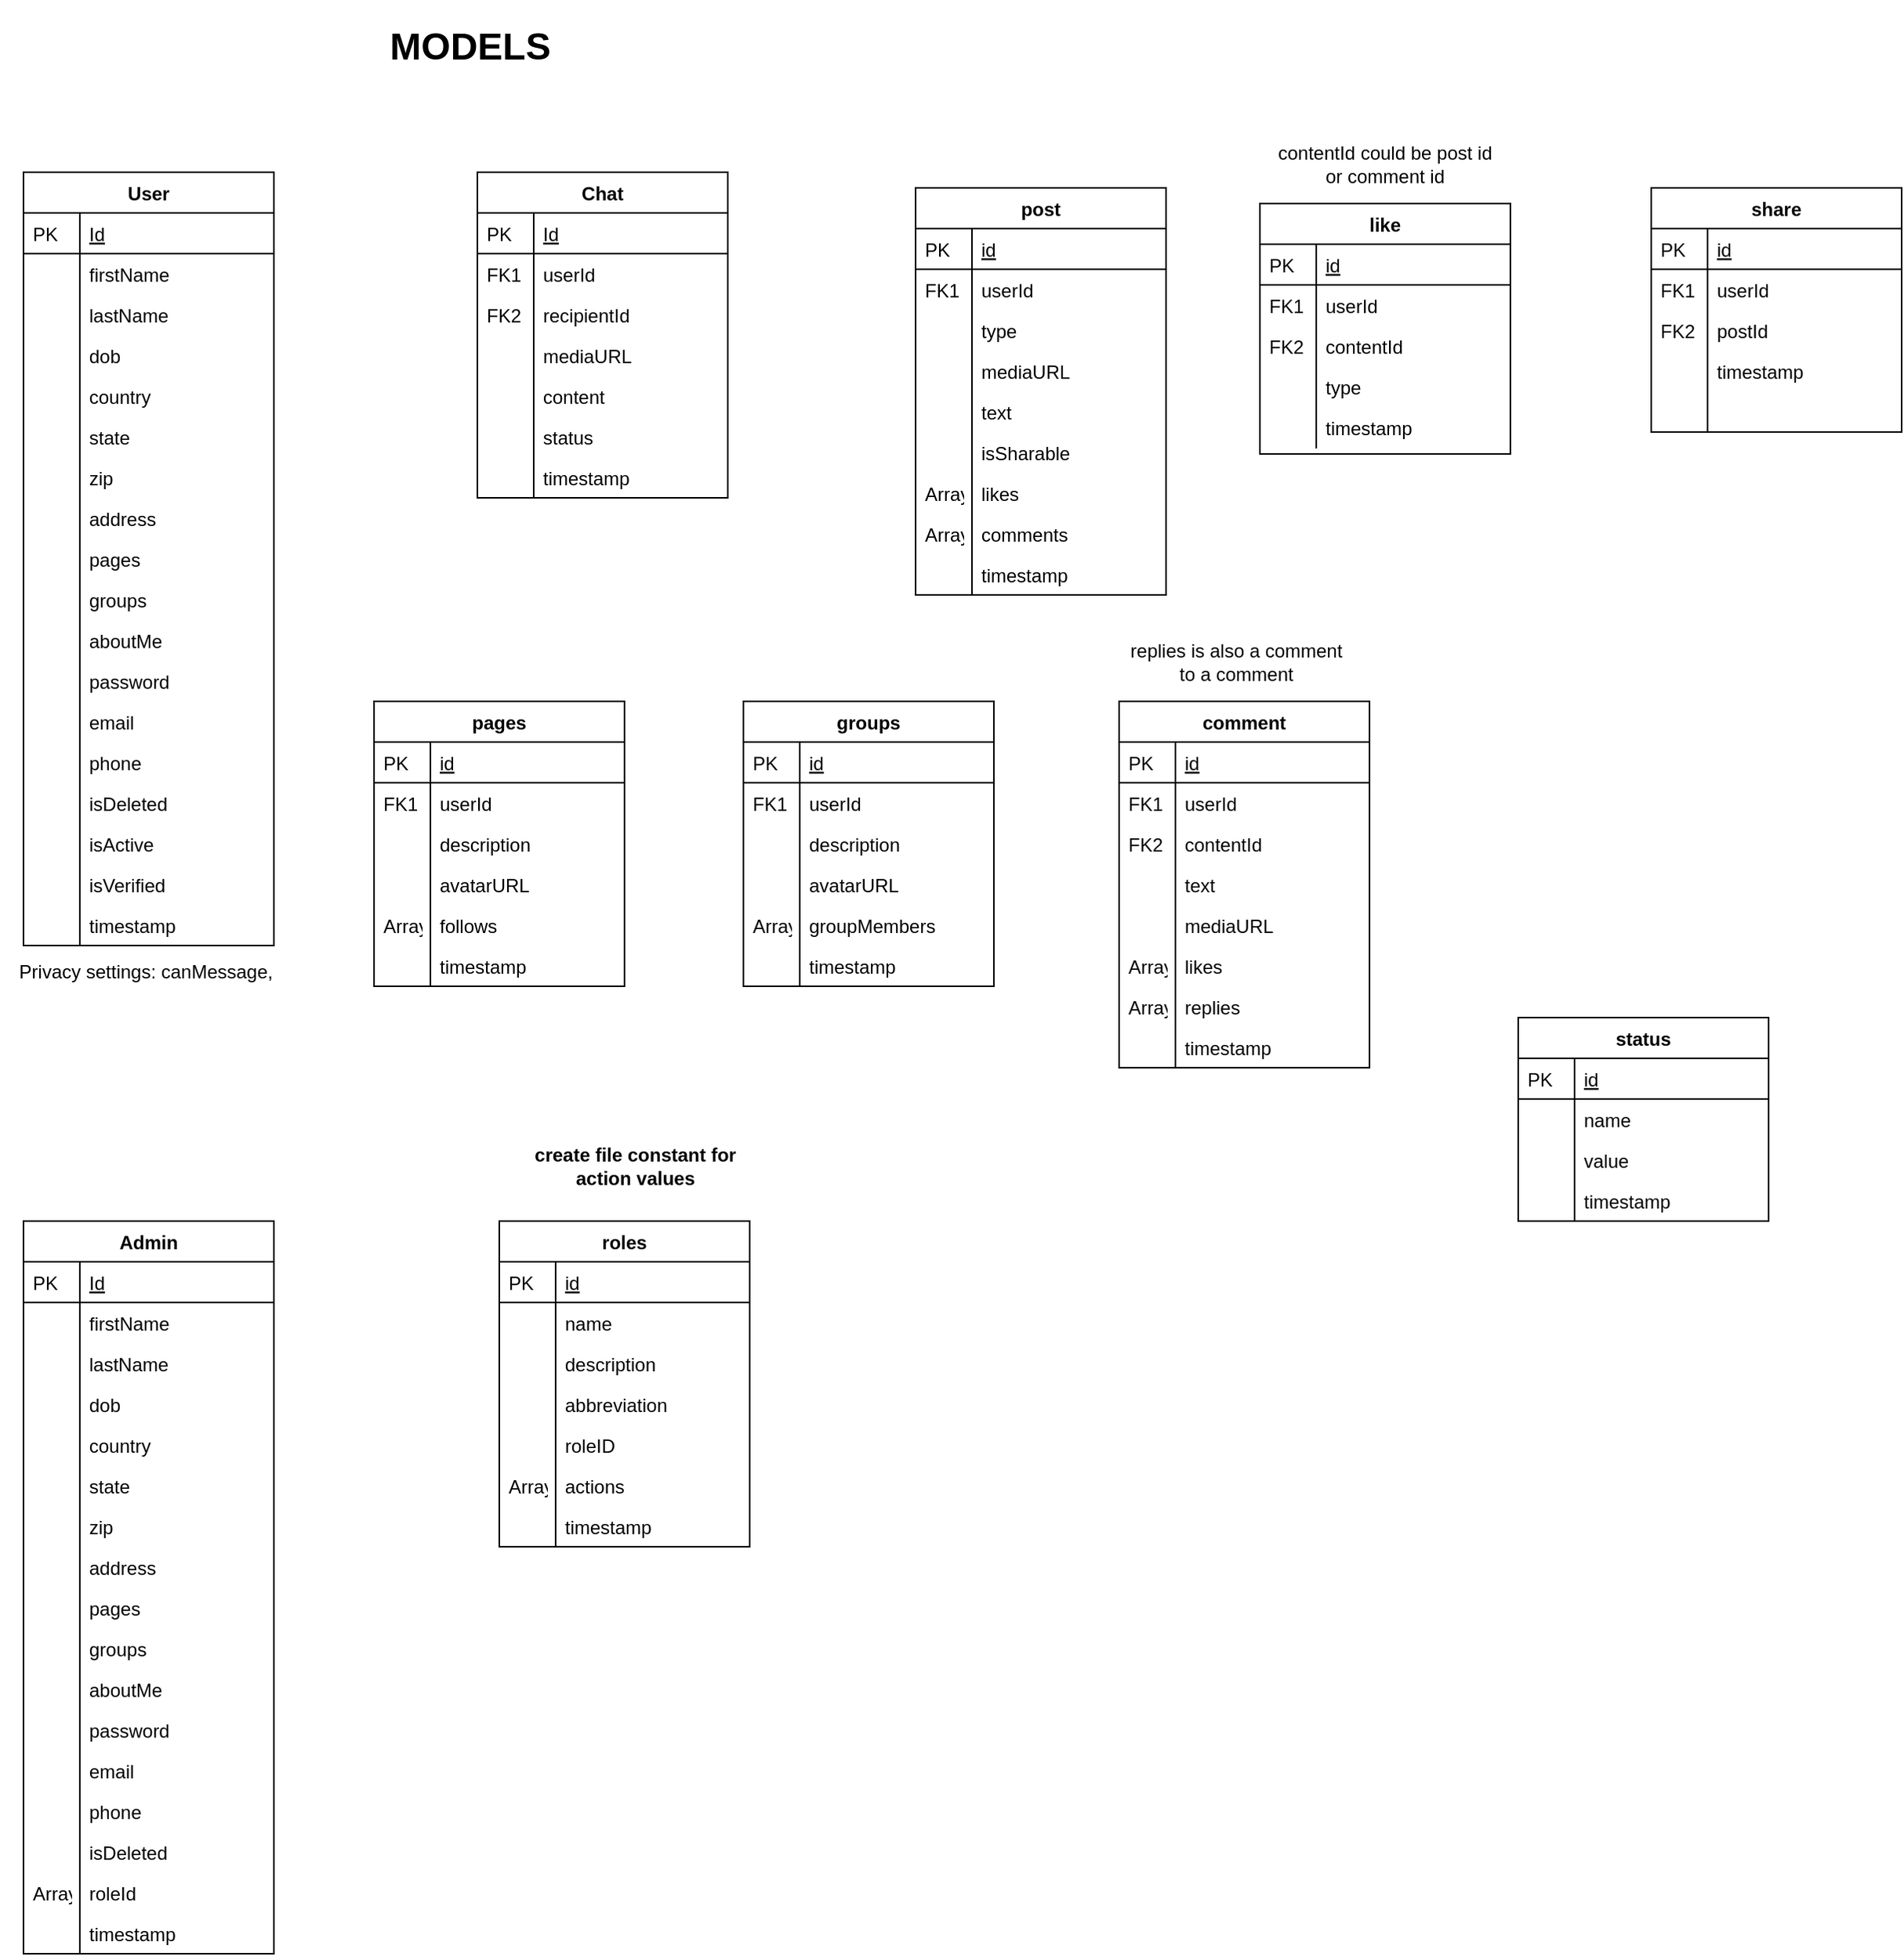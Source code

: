 <mxfile version="13.0.9">
    <diagram id="C5RBs43oDa-KdzZeNtuy" name="Page-1">
        <mxGraphModel dx="255" dy="860" grid="1" gridSize="10" guides="1" tooltips="1" connect="1" arrows="1" fold="1" page="1" pageScale="1" pageWidth="827" pageHeight="1169" math="0" shadow="0">
            <root>
                <mxCell id="WIyWlLk6GJQsqaUBKTNV-0"/>
                <mxCell id="WIyWlLk6GJQsqaUBKTNV-1" parent="WIyWlLk6GJQsqaUBKTNV-0"/>
                <mxCell id="zkfFHV4jXpPFQw0GAbJ--56" value="Chat" style="swimlane;fontStyle=1;childLayout=stackLayout;horizontal=1;startSize=26;horizontalStack=0;resizeParent=1;resizeLast=0;collapsible=1;marginBottom=0;rounded=0;shadow=0;strokeWidth=1;" parent="WIyWlLk6GJQsqaUBKTNV-1" vertex="1">
                    <mxGeometry x="400" y="120" width="160" height="208" as="geometry">
                        <mxRectangle x="260" y="80" width="160" height="26" as="alternateBounds"/>
                    </mxGeometry>
                </mxCell>
                <mxCell id="zkfFHV4jXpPFQw0GAbJ--57" value="Id" style="shape=partialRectangle;top=0;left=0;right=0;bottom=1;align=left;verticalAlign=top;fillColor=none;spacingLeft=40;spacingRight=4;overflow=hidden;rotatable=0;points=[[0,0.5],[1,0.5]];portConstraint=eastwest;dropTarget=0;rounded=0;shadow=0;strokeWidth=1;fontStyle=4" parent="zkfFHV4jXpPFQw0GAbJ--56" vertex="1">
                    <mxGeometry y="26" width="160" height="26" as="geometry"/>
                </mxCell>
                <mxCell id="zkfFHV4jXpPFQw0GAbJ--58" value="PK" style="shape=partialRectangle;top=0;left=0;bottom=0;fillColor=none;align=left;verticalAlign=top;spacingLeft=4;spacingRight=4;overflow=hidden;rotatable=0;points=[];portConstraint=eastwest;part=1;" parent="zkfFHV4jXpPFQw0GAbJ--57" vertex="1" connectable="0">
                    <mxGeometry width="36" height="26" as="geometry"/>
                </mxCell>
                <mxCell id="zkfFHV4jXpPFQw0GAbJ--59" value="userId" style="shape=partialRectangle;top=0;left=0;right=0;bottom=0;align=left;verticalAlign=top;fillColor=none;spacingLeft=40;spacingRight=4;overflow=hidden;rotatable=0;points=[[0,0.5],[1,0.5]];portConstraint=eastwest;dropTarget=0;rounded=0;shadow=0;strokeWidth=1;" parent="zkfFHV4jXpPFQw0GAbJ--56" vertex="1">
                    <mxGeometry y="52" width="160" height="26" as="geometry"/>
                </mxCell>
                <mxCell id="zkfFHV4jXpPFQw0GAbJ--60" value="FK1" style="shape=partialRectangle;top=0;left=0;bottom=0;fillColor=none;align=left;verticalAlign=top;spacingLeft=4;spacingRight=4;overflow=hidden;rotatable=0;points=[];portConstraint=eastwest;part=1;" parent="zkfFHV4jXpPFQw0GAbJ--59" vertex="1" connectable="0">
                    <mxGeometry width="36" height="26" as="geometry"/>
                </mxCell>
                <mxCell id="zkfFHV4jXpPFQw0GAbJ--61" value="recipientId" style="shape=partialRectangle;top=0;left=0;right=0;bottom=0;align=left;verticalAlign=top;fillColor=none;spacingLeft=40;spacingRight=4;overflow=hidden;rotatable=0;points=[[0,0.5],[1,0.5]];portConstraint=eastwest;dropTarget=0;rounded=0;shadow=0;strokeWidth=1;" parent="zkfFHV4jXpPFQw0GAbJ--56" vertex="1">
                    <mxGeometry y="78" width="160" height="26" as="geometry"/>
                </mxCell>
                <mxCell id="zkfFHV4jXpPFQw0GAbJ--62" value="FK2" style="shape=partialRectangle;top=0;left=0;bottom=0;fillColor=none;align=left;verticalAlign=top;spacingLeft=4;spacingRight=4;overflow=hidden;rotatable=0;points=[];portConstraint=eastwest;part=1;" parent="zkfFHV4jXpPFQw0GAbJ--61" vertex="1" connectable="0">
                    <mxGeometry width="36" height="26" as="geometry"/>
                </mxCell>
                <mxCell id="0okH4y6eipgoxSF8Wv8D-23" value="mediaURL" style="shape=partialRectangle;top=0;left=0;right=0;bottom=0;align=left;verticalAlign=top;fillColor=none;spacingLeft=40;spacingRight=4;overflow=hidden;rotatable=0;points=[[0,0.5],[1,0.5]];portConstraint=eastwest;dropTarget=0;rounded=0;shadow=0;strokeWidth=1;" parent="zkfFHV4jXpPFQw0GAbJ--56" vertex="1">
                    <mxGeometry y="104" width="160" height="26" as="geometry"/>
                </mxCell>
                <mxCell id="0okH4y6eipgoxSF8Wv8D-24" value="" style="shape=partialRectangle;top=0;left=0;bottom=0;fillColor=none;align=left;verticalAlign=top;spacingLeft=4;spacingRight=4;overflow=hidden;rotatable=0;points=[];portConstraint=eastwest;part=1;" parent="0okH4y6eipgoxSF8Wv8D-23" vertex="1" connectable="0">
                    <mxGeometry width="36" height="26" as="geometry"/>
                </mxCell>
                <mxCell id="0okH4y6eipgoxSF8Wv8D-25" value="content" style="shape=partialRectangle;top=0;left=0;right=0;bottom=0;align=left;verticalAlign=top;fillColor=none;spacingLeft=40;spacingRight=4;overflow=hidden;rotatable=0;points=[[0,0.5],[1,0.5]];portConstraint=eastwest;dropTarget=0;rounded=0;shadow=0;strokeWidth=1;" parent="zkfFHV4jXpPFQw0GAbJ--56" vertex="1">
                    <mxGeometry y="130" width="160" height="26" as="geometry"/>
                </mxCell>
                <mxCell id="0okH4y6eipgoxSF8Wv8D-26" value="" style="shape=partialRectangle;top=0;left=0;bottom=0;fillColor=none;align=left;verticalAlign=top;spacingLeft=4;spacingRight=4;overflow=hidden;rotatable=0;points=[];portConstraint=eastwest;part=1;" parent="0okH4y6eipgoxSF8Wv8D-25" vertex="1" connectable="0">
                    <mxGeometry width="36" height="26" as="geometry"/>
                </mxCell>
                <mxCell id="0okH4y6eipgoxSF8Wv8D-27" value="status" style="shape=partialRectangle;top=0;left=0;right=0;bottom=0;align=left;verticalAlign=top;fillColor=none;spacingLeft=40;spacingRight=4;overflow=hidden;rotatable=0;points=[[0,0.5],[1,0.5]];portConstraint=eastwest;dropTarget=0;rounded=0;shadow=0;strokeWidth=1;" parent="zkfFHV4jXpPFQw0GAbJ--56" vertex="1">
                    <mxGeometry y="156" width="160" height="26" as="geometry"/>
                </mxCell>
                <mxCell id="0okH4y6eipgoxSF8Wv8D-28" value="" style="shape=partialRectangle;top=0;left=0;bottom=0;fillColor=none;align=left;verticalAlign=top;spacingLeft=4;spacingRight=4;overflow=hidden;rotatable=0;points=[];portConstraint=eastwest;part=1;" parent="0okH4y6eipgoxSF8Wv8D-27" vertex="1" connectable="0">
                    <mxGeometry width="36" height="26" as="geometry"/>
                </mxCell>
                <mxCell id="NV0NvAXh4s02YZ1cmncD-1" value="timestamp" style="shape=partialRectangle;top=0;left=0;right=0;bottom=0;align=left;verticalAlign=top;fillColor=none;spacingLeft=40;spacingRight=4;overflow=hidden;rotatable=0;points=[[0,0.5],[1,0.5]];portConstraint=eastwest;dropTarget=0;rounded=0;shadow=0;strokeWidth=1;" parent="zkfFHV4jXpPFQw0GAbJ--56" vertex="1">
                    <mxGeometry y="182" width="160" height="26" as="geometry"/>
                </mxCell>
                <mxCell id="NV0NvAXh4s02YZ1cmncD-2" value="" style="shape=partialRectangle;top=0;left=0;bottom=0;fillColor=none;align=left;verticalAlign=top;spacingLeft=4;spacingRight=4;overflow=hidden;rotatable=0;points=[];portConstraint=eastwest;part=1;" parent="NV0NvAXh4s02YZ1cmncD-1" vertex="1" connectable="0">
                    <mxGeometry width="36" height="26" as="geometry"/>
                </mxCell>
                <mxCell id="0okH4y6eipgoxSF8Wv8D-29" value="MODELS" style="text;strokeColor=none;fillColor=none;html=1;fontSize=24;fontStyle=1;verticalAlign=middle;align=center;" parent="WIyWlLk6GJQsqaUBKTNV-1" vertex="1">
                    <mxGeometry x="310" y="10" width="170" height="60" as="geometry"/>
                </mxCell>
                <mxCell id="zkfFHV4jXpPFQw0GAbJ--64" value="post" style="swimlane;fontStyle=1;childLayout=stackLayout;horizontal=1;startSize=26;horizontalStack=0;resizeParent=1;resizeLast=0;collapsible=1;marginBottom=0;rounded=0;shadow=0;strokeWidth=1;" parent="WIyWlLk6GJQsqaUBKTNV-1" vertex="1">
                    <mxGeometry x="680" y="130" width="160" height="260" as="geometry">
                        <mxRectangle x="260" y="270" width="160" height="26" as="alternateBounds"/>
                    </mxGeometry>
                </mxCell>
                <mxCell id="zkfFHV4jXpPFQw0GAbJ--65" value="id" style="shape=partialRectangle;top=0;left=0;right=0;bottom=1;align=left;verticalAlign=top;fillColor=none;spacingLeft=40;spacingRight=4;overflow=hidden;rotatable=0;points=[[0,0.5],[1,0.5]];portConstraint=eastwest;dropTarget=0;rounded=0;shadow=0;strokeWidth=1;fontStyle=4" parent="zkfFHV4jXpPFQw0GAbJ--64" vertex="1">
                    <mxGeometry y="26" width="160" height="26" as="geometry"/>
                </mxCell>
                <mxCell id="zkfFHV4jXpPFQw0GAbJ--66" value="PK" style="shape=partialRectangle;top=0;left=0;bottom=0;fillColor=none;align=left;verticalAlign=top;spacingLeft=4;spacingRight=4;overflow=hidden;rotatable=0;points=[];portConstraint=eastwest;part=1;" parent="zkfFHV4jXpPFQw0GAbJ--65" vertex="1" connectable="0">
                    <mxGeometry width="36" height="26" as="geometry"/>
                </mxCell>
                <mxCell id="zkfFHV4jXpPFQw0GAbJ--67" value="userId" style="shape=partialRectangle;top=0;left=0;right=0;bottom=0;align=left;verticalAlign=top;fillColor=none;spacingLeft=40;spacingRight=4;overflow=hidden;rotatable=0;points=[[0,0.5],[1,0.5]];portConstraint=eastwest;dropTarget=0;rounded=0;shadow=0;strokeWidth=1;" parent="zkfFHV4jXpPFQw0GAbJ--64" vertex="1">
                    <mxGeometry y="52" width="160" height="26" as="geometry"/>
                </mxCell>
                <mxCell id="zkfFHV4jXpPFQw0GAbJ--68" value="FK1" style="shape=partialRectangle;top=0;left=0;bottom=0;fillColor=none;align=left;verticalAlign=top;spacingLeft=4;spacingRight=4;overflow=hidden;rotatable=0;points=[];portConstraint=eastwest;part=1;" parent="zkfFHV4jXpPFQw0GAbJ--67" vertex="1" connectable="0">
                    <mxGeometry width="36" height="26" as="geometry"/>
                </mxCell>
                <mxCell id="zkfFHV4jXpPFQw0GAbJ--69" value="type" style="shape=partialRectangle;top=0;left=0;right=0;bottom=0;align=left;verticalAlign=top;fillColor=none;spacingLeft=40;spacingRight=4;overflow=hidden;rotatable=0;points=[[0,0.5],[1,0.5]];portConstraint=eastwest;dropTarget=0;rounded=0;shadow=0;strokeWidth=1;" parent="zkfFHV4jXpPFQw0GAbJ--64" vertex="1">
                    <mxGeometry y="78" width="160" height="26" as="geometry"/>
                </mxCell>
                <mxCell id="zkfFHV4jXpPFQw0GAbJ--70" value="" style="shape=partialRectangle;top=0;left=0;bottom=0;fillColor=none;align=left;verticalAlign=top;spacingLeft=4;spacingRight=4;overflow=hidden;rotatable=0;points=[];portConstraint=eastwest;part=1;" parent="zkfFHV4jXpPFQw0GAbJ--69" vertex="1" connectable="0">
                    <mxGeometry width="36" height="26" as="geometry"/>
                </mxCell>
                <mxCell id="0okH4y6eipgoxSF8Wv8D-32" value="mediaURL" style="shape=partialRectangle;top=0;left=0;right=0;bottom=0;align=left;verticalAlign=top;fillColor=none;spacingLeft=40;spacingRight=4;overflow=hidden;rotatable=0;points=[[0,0.5],[1,0.5]];portConstraint=eastwest;dropTarget=0;rounded=0;shadow=0;strokeWidth=1;" parent="zkfFHV4jXpPFQw0GAbJ--64" vertex="1">
                    <mxGeometry y="104" width="160" height="26" as="geometry"/>
                </mxCell>
                <mxCell id="0okH4y6eipgoxSF8Wv8D-33" value="" style="shape=partialRectangle;top=0;left=0;bottom=0;fillColor=none;align=left;verticalAlign=top;spacingLeft=4;spacingRight=4;overflow=hidden;rotatable=0;points=[];portConstraint=eastwest;part=1;" parent="0okH4y6eipgoxSF8Wv8D-32" vertex="1" connectable="0">
                    <mxGeometry width="36" height="26" as="geometry"/>
                </mxCell>
                <mxCell id="0okH4y6eipgoxSF8Wv8D-34" value="text" style="shape=partialRectangle;top=0;left=0;right=0;bottom=0;align=left;verticalAlign=top;fillColor=none;spacingLeft=40;spacingRight=4;overflow=hidden;rotatable=0;points=[[0,0.5],[1,0.5]];portConstraint=eastwest;dropTarget=0;rounded=0;shadow=0;strokeWidth=1;" parent="zkfFHV4jXpPFQw0GAbJ--64" vertex="1">
                    <mxGeometry y="130" width="160" height="26" as="geometry"/>
                </mxCell>
                <mxCell id="0okH4y6eipgoxSF8Wv8D-35" value="" style="shape=partialRectangle;top=0;left=0;bottom=0;fillColor=none;align=left;verticalAlign=top;spacingLeft=4;spacingRight=4;overflow=hidden;rotatable=0;points=[];portConstraint=eastwest;part=1;" parent="0okH4y6eipgoxSF8Wv8D-34" vertex="1" connectable="0">
                    <mxGeometry width="36" height="26" as="geometry"/>
                </mxCell>
                <mxCell id="0okH4y6eipgoxSF8Wv8D-36" value="isSharable" style="shape=partialRectangle;top=0;left=0;right=0;bottom=0;align=left;verticalAlign=top;fillColor=none;spacingLeft=40;spacingRight=4;overflow=hidden;rotatable=0;points=[[0,0.5],[1,0.5]];portConstraint=eastwest;dropTarget=0;rounded=0;shadow=0;strokeWidth=1;" parent="zkfFHV4jXpPFQw0GAbJ--64" vertex="1">
                    <mxGeometry y="156" width="160" height="26" as="geometry"/>
                </mxCell>
                <mxCell id="0okH4y6eipgoxSF8Wv8D-37" value="" style="shape=partialRectangle;top=0;left=0;bottom=0;fillColor=none;align=left;verticalAlign=top;spacingLeft=4;spacingRight=4;overflow=hidden;rotatable=0;points=[];portConstraint=eastwest;part=1;" parent="0okH4y6eipgoxSF8Wv8D-36" vertex="1" connectable="0">
                    <mxGeometry width="36" height="26" as="geometry"/>
                </mxCell>
                <mxCell id="0okH4y6eipgoxSF8Wv8D-94" value="likes" style="shape=partialRectangle;top=0;left=0;right=0;bottom=0;align=left;verticalAlign=top;fillColor=none;spacingLeft=40;spacingRight=4;overflow=hidden;rotatable=0;points=[[0,0.5],[1,0.5]];portConstraint=eastwest;dropTarget=0;rounded=0;shadow=0;strokeWidth=1;" parent="zkfFHV4jXpPFQw0GAbJ--64" vertex="1">
                    <mxGeometry y="182" width="160" height="26" as="geometry"/>
                </mxCell>
                <mxCell id="0okH4y6eipgoxSF8Wv8D-95" value="Array" style="shape=partialRectangle;top=0;left=0;bottom=0;fillColor=none;align=left;verticalAlign=top;spacingLeft=4;spacingRight=4;overflow=hidden;rotatable=0;points=[];portConstraint=eastwest;part=1;" parent="0okH4y6eipgoxSF8Wv8D-94" vertex="1" connectable="0">
                    <mxGeometry width="36" height="26" as="geometry"/>
                </mxCell>
                <mxCell id="0okH4y6eipgoxSF8Wv8D-126" value="comments" style="shape=partialRectangle;top=0;left=0;right=0;bottom=0;align=left;verticalAlign=top;fillColor=none;spacingLeft=40;spacingRight=4;overflow=hidden;rotatable=0;points=[[0,0.5],[1,0.5]];portConstraint=eastwest;dropTarget=0;rounded=0;shadow=0;strokeWidth=1;" parent="zkfFHV4jXpPFQw0GAbJ--64" vertex="1">
                    <mxGeometry y="208" width="160" height="26" as="geometry"/>
                </mxCell>
                <mxCell id="0okH4y6eipgoxSF8Wv8D-127" value="Array" style="shape=partialRectangle;top=0;left=0;bottom=0;fillColor=none;align=left;verticalAlign=top;spacingLeft=4;spacingRight=4;overflow=hidden;rotatable=0;points=[];portConstraint=eastwest;part=1;" parent="0okH4y6eipgoxSF8Wv8D-126" vertex="1" connectable="0">
                    <mxGeometry width="36" height="26" as="geometry"/>
                </mxCell>
                <mxCell id="0okH4y6eipgoxSF8Wv8D-149" value="timestamp" style="shape=partialRectangle;top=0;left=0;right=0;bottom=0;align=left;verticalAlign=top;fillColor=none;spacingLeft=40;spacingRight=4;overflow=hidden;rotatable=0;points=[[0,0.5],[1,0.5]];portConstraint=eastwest;dropTarget=0;rounded=0;shadow=0;strokeWidth=1;" parent="zkfFHV4jXpPFQw0GAbJ--64" vertex="1">
                    <mxGeometry y="234" width="160" height="26" as="geometry"/>
                </mxCell>
                <mxCell id="0okH4y6eipgoxSF8Wv8D-150" value="" style="shape=partialRectangle;top=0;left=0;bottom=0;fillColor=none;align=left;verticalAlign=top;spacingLeft=4;spacingRight=4;overflow=hidden;rotatable=0;points=[];portConstraint=eastwest;part=1;" parent="0okH4y6eipgoxSF8Wv8D-149" vertex="1" connectable="0">
                    <mxGeometry width="36" height="26" as="geometry"/>
                </mxCell>
                <mxCell id="0okH4y6eipgoxSF8Wv8D-81" value="like" style="swimlane;fontStyle=1;childLayout=stackLayout;horizontal=1;startSize=26;horizontalStack=0;resizeParent=1;resizeLast=0;collapsible=1;marginBottom=0;rounded=0;shadow=0;strokeWidth=1;" parent="WIyWlLk6GJQsqaUBKTNV-1" vertex="1">
                    <mxGeometry x="900" y="140" width="160" height="160" as="geometry">
                        <mxRectangle x="260" y="270" width="160" height="26" as="alternateBounds"/>
                    </mxGeometry>
                </mxCell>
                <mxCell id="0okH4y6eipgoxSF8Wv8D-82" value="id" style="shape=partialRectangle;top=0;left=0;right=0;bottom=1;align=left;verticalAlign=top;fillColor=none;spacingLeft=40;spacingRight=4;overflow=hidden;rotatable=0;points=[[0,0.5],[1,0.5]];portConstraint=eastwest;dropTarget=0;rounded=0;shadow=0;strokeWidth=1;fontStyle=4" parent="0okH4y6eipgoxSF8Wv8D-81" vertex="1">
                    <mxGeometry y="26" width="160" height="26" as="geometry"/>
                </mxCell>
                <mxCell id="0okH4y6eipgoxSF8Wv8D-83" value="PK" style="shape=partialRectangle;top=0;left=0;bottom=0;fillColor=none;align=left;verticalAlign=top;spacingLeft=4;spacingRight=4;overflow=hidden;rotatable=0;points=[];portConstraint=eastwest;part=1;" parent="0okH4y6eipgoxSF8Wv8D-82" vertex="1" connectable="0">
                    <mxGeometry width="36" height="26" as="geometry"/>
                </mxCell>
                <mxCell id="0okH4y6eipgoxSF8Wv8D-84" value="userId" style="shape=partialRectangle;top=0;left=0;right=0;bottom=0;align=left;verticalAlign=top;fillColor=none;spacingLeft=40;spacingRight=4;overflow=hidden;rotatable=0;points=[[0,0.5],[1,0.5]];portConstraint=eastwest;dropTarget=0;rounded=0;shadow=0;strokeWidth=1;" parent="0okH4y6eipgoxSF8Wv8D-81" vertex="1">
                    <mxGeometry y="52" width="160" height="26" as="geometry"/>
                </mxCell>
                <mxCell id="0okH4y6eipgoxSF8Wv8D-85" value="FK1" style="shape=partialRectangle;top=0;left=0;bottom=0;fillColor=none;align=left;verticalAlign=top;spacingLeft=4;spacingRight=4;overflow=hidden;rotatable=0;points=[];portConstraint=eastwest;part=1;" parent="0okH4y6eipgoxSF8Wv8D-84" vertex="1" connectable="0">
                    <mxGeometry width="36" height="26" as="geometry"/>
                </mxCell>
                <mxCell id="0okH4y6eipgoxSF8Wv8D-86" value="contentId" style="shape=partialRectangle;top=0;left=0;right=0;bottom=0;align=left;verticalAlign=top;fillColor=none;spacingLeft=40;spacingRight=4;overflow=hidden;rotatable=0;points=[[0,0.5],[1,0.5]];portConstraint=eastwest;dropTarget=0;rounded=0;shadow=0;strokeWidth=1;" parent="0okH4y6eipgoxSF8Wv8D-81" vertex="1">
                    <mxGeometry y="78" width="160" height="26" as="geometry"/>
                </mxCell>
                <mxCell id="0okH4y6eipgoxSF8Wv8D-87" value="FK2" style="shape=partialRectangle;top=0;left=0;bottom=0;fillColor=none;align=left;verticalAlign=top;spacingLeft=4;spacingRight=4;overflow=hidden;rotatable=0;points=[];portConstraint=eastwest;part=1;" parent="0okH4y6eipgoxSF8Wv8D-86" vertex="1" connectable="0">
                    <mxGeometry width="36" height="26" as="geometry"/>
                </mxCell>
                <mxCell id="0okH4y6eipgoxSF8Wv8D-90" value="type" style="shape=partialRectangle;top=0;left=0;right=0;bottom=0;align=left;verticalAlign=top;fillColor=none;spacingLeft=40;spacingRight=4;overflow=hidden;rotatable=0;points=[[0,0.5],[1,0.5]];portConstraint=eastwest;dropTarget=0;rounded=0;shadow=0;strokeWidth=1;" parent="0okH4y6eipgoxSF8Wv8D-81" vertex="1">
                    <mxGeometry y="104" width="160" height="26" as="geometry"/>
                </mxCell>
                <mxCell id="0okH4y6eipgoxSF8Wv8D-91" value="" style="shape=partialRectangle;top=0;left=0;bottom=0;fillColor=none;align=left;verticalAlign=top;spacingLeft=4;spacingRight=4;overflow=hidden;rotatable=0;points=[];portConstraint=eastwest;part=1;" parent="0okH4y6eipgoxSF8Wv8D-90" vertex="1" connectable="0">
                    <mxGeometry width="36" height="26" as="geometry"/>
                </mxCell>
                <mxCell id="0okH4y6eipgoxSF8Wv8D-92" value="timestamp" style="shape=partialRectangle;top=0;left=0;right=0;bottom=0;align=left;verticalAlign=top;fillColor=none;spacingLeft=40;spacingRight=4;overflow=hidden;rotatable=0;points=[[0,0.5],[1,0.5]];portConstraint=eastwest;dropTarget=0;rounded=0;shadow=0;strokeWidth=1;" parent="0okH4y6eipgoxSF8Wv8D-81" vertex="1">
                    <mxGeometry y="130" width="160" height="26" as="geometry"/>
                </mxCell>
                <mxCell id="0okH4y6eipgoxSF8Wv8D-93" value="" style="shape=partialRectangle;top=0;left=0;bottom=0;fillColor=none;align=left;verticalAlign=top;spacingLeft=4;spacingRight=4;overflow=hidden;rotatable=0;points=[];portConstraint=eastwest;part=1;" parent="0okH4y6eipgoxSF8Wv8D-92" vertex="1" connectable="0">
                    <mxGeometry width="36" height="26" as="geometry"/>
                </mxCell>
                <mxCell id="0okH4y6eipgoxSF8Wv8D-96" value="share" style="swimlane;fontStyle=1;childLayout=stackLayout;horizontal=1;startSize=26;horizontalStack=0;resizeParent=1;resizeLast=0;collapsible=1;marginBottom=0;rounded=0;shadow=0;strokeWidth=1;" parent="WIyWlLk6GJQsqaUBKTNV-1" vertex="1">
                    <mxGeometry x="1150" y="130" width="160" height="156" as="geometry">
                        <mxRectangle x="260" y="270" width="160" height="26" as="alternateBounds"/>
                    </mxGeometry>
                </mxCell>
                <mxCell id="0okH4y6eipgoxSF8Wv8D-97" value="id" style="shape=partialRectangle;top=0;left=0;right=0;bottom=1;align=left;verticalAlign=top;fillColor=none;spacingLeft=40;spacingRight=4;overflow=hidden;rotatable=0;points=[[0,0.5],[1,0.5]];portConstraint=eastwest;dropTarget=0;rounded=0;shadow=0;strokeWidth=1;fontStyle=4" parent="0okH4y6eipgoxSF8Wv8D-96" vertex="1">
                    <mxGeometry y="26" width="160" height="26" as="geometry"/>
                </mxCell>
                <mxCell id="0okH4y6eipgoxSF8Wv8D-98" value="PK" style="shape=partialRectangle;top=0;left=0;bottom=0;fillColor=none;align=left;verticalAlign=top;spacingLeft=4;spacingRight=4;overflow=hidden;rotatable=0;points=[];portConstraint=eastwest;part=1;" parent="0okH4y6eipgoxSF8Wv8D-97" vertex="1" connectable="0">
                    <mxGeometry width="36" height="26" as="geometry"/>
                </mxCell>
                <mxCell id="0okH4y6eipgoxSF8Wv8D-99" value="userId" style="shape=partialRectangle;top=0;left=0;right=0;bottom=0;align=left;verticalAlign=top;fillColor=none;spacingLeft=40;spacingRight=4;overflow=hidden;rotatable=0;points=[[0,0.5],[1,0.5]];portConstraint=eastwest;dropTarget=0;rounded=0;shadow=0;strokeWidth=1;" parent="0okH4y6eipgoxSF8Wv8D-96" vertex="1">
                    <mxGeometry y="52" width="160" height="26" as="geometry"/>
                </mxCell>
                <mxCell id="0okH4y6eipgoxSF8Wv8D-100" value="FK1" style="shape=partialRectangle;top=0;left=0;bottom=0;fillColor=none;align=left;verticalAlign=top;spacingLeft=4;spacingRight=4;overflow=hidden;rotatable=0;points=[];portConstraint=eastwest;part=1;" parent="0okH4y6eipgoxSF8Wv8D-99" vertex="1" connectable="0">
                    <mxGeometry width="36" height="26" as="geometry"/>
                </mxCell>
                <mxCell id="0okH4y6eipgoxSF8Wv8D-101" value="postId" style="shape=partialRectangle;top=0;left=0;right=0;bottom=0;align=left;verticalAlign=top;fillColor=none;spacingLeft=40;spacingRight=4;overflow=hidden;rotatable=0;points=[[0,0.5],[1,0.5]];portConstraint=eastwest;dropTarget=0;rounded=0;shadow=0;strokeWidth=1;" parent="0okH4y6eipgoxSF8Wv8D-96" vertex="1">
                    <mxGeometry y="78" width="160" height="26" as="geometry"/>
                </mxCell>
                <mxCell id="0okH4y6eipgoxSF8Wv8D-102" value="FK2" style="shape=partialRectangle;top=0;left=0;bottom=0;fillColor=none;align=left;verticalAlign=top;spacingLeft=4;spacingRight=4;overflow=hidden;rotatable=0;points=[];portConstraint=eastwest;part=1;" parent="0okH4y6eipgoxSF8Wv8D-101" vertex="1" connectable="0">
                    <mxGeometry width="36" height="26" as="geometry"/>
                </mxCell>
                <mxCell id="0okH4y6eipgoxSF8Wv8D-105" value="timestamp" style="shape=partialRectangle;top=0;left=0;right=0;bottom=0;align=left;verticalAlign=top;fillColor=none;spacingLeft=40;spacingRight=4;overflow=hidden;rotatable=0;points=[[0,0.5],[1,0.5]];portConstraint=eastwest;dropTarget=0;rounded=0;shadow=0;strokeWidth=1;" parent="0okH4y6eipgoxSF8Wv8D-96" vertex="1">
                    <mxGeometry y="104" width="160" height="26" as="geometry"/>
                </mxCell>
                <mxCell id="0okH4y6eipgoxSF8Wv8D-106" value="" style="shape=partialRectangle;top=0;left=0;bottom=0;fillColor=none;align=left;verticalAlign=top;spacingLeft=4;spacingRight=4;overflow=hidden;rotatable=0;points=[];portConstraint=eastwest;part=1;" parent="0okH4y6eipgoxSF8Wv8D-105" vertex="1" connectable="0">
                    <mxGeometry width="36" height="26" as="geometry"/>
                </mxCell>
                <mxCell id="0okH4y6eipgoxSF8Wv8D-107" value="" style="shape=partialRectangle;top=0;left=0;right=0;bottom=0;align=left;verticalAlign=top;fillColor=none;spacingLeft=40;spacingRight=4;overflow=hidden;rotatable=0;points=[[0,0.5],[1,0.5]];portConstraint=eastwest;dropTarget=0;rounded=0;shadow=0;strokeWidth=1;" parent="0okH4y6eipgoxSF8Wv8D-96" vertex="1">
                    <mxGeometry y="130" width="160" height="26" as="geometry"/>
                </mxCell>
                <mxCell id="0okH4y6eipgoxSF8Wv8D-108" value="" style="shape=partialRectangle;top=0;left=0;bottom=0;fillColor=none;align=left;verticalAlign=top;spacingLeft=4;spacingRight=4;overflow=hidden;rotatable=0;points=[];portConstraint=eastwest;part=1;" parent="0okH4y6eipgoxSF8Wv8D-107" vertex="1" connectable="0">
                    <mxGeometry width="36" height="26" as="geometry"/>
                </mxCell>
                <mxCell id="0okH4y6eipgoxSF8Wv8D-125" value="contentId could be post id or comment id" style="text;html=1;strokeColor=none;fillColor=none;align=center;verticalAlign=middle;whiteSpace=wrap;rounded=0;" parent="WIyWlLk6GJQsqaUBKTNV-1" vertex="1">
                    <mxGeometry x="905" y="90" width="150" height="50" as="geometry"/>
                </mxCell>
                <mxCell id="0okH4y6eipgoxSF8Wv8D-42" value="pages" style="swimlane;fontStyle=1;childLayout=stackLayout;horizontal=1;startSize=26;horizontalStack=0;resizeParent=1;resizeLast=0;collapsible=1;marginBottom=0;rounded=0;shadow=0;strokeWidth=1;" parent="WIyWlLk6GJQsqaUBKTNV-1" vertex="1">
                    <mxGeometry x="334" y="458" width="160" height="182" as="geometry">
                        <mxRectangle x="260" y="270" width="160" height="26" as="alternateBounds"/>
                    </mxGeometry>
                </mxCell>
                <mxCell id="0okH4y6eipgoxSF8Wv8D-43" value="id" style="shape=partialRectangle;top=0;left=0;right=0;bottom=1;align=left;verticalAlign=top;fillColor=none;spacingLeft=40;spacingRight=4;overflow=hidden;rotatable=0;points=[[0,0.5],[1,0.5]];portConstraint=eastwest;dropTarget=0;rounded=0;shadow=0;strokeWidth=1;fontStyle=4" parent="0okH4y6eipgoxSF8Wv8D-42" vertex="1">
                    <mxGeometry y="26" width="160" height="26" as="geometry"/>
                </mxCell>
                <mxCell id="0okH4y6eipgoxSF8Wv8D-44" value="PK" style="shape=partialRectangle;top=0;left=0;bottom=0;fillColor=none;align=left;verticalAlign=top;spacingLeft=4;spacingRight=4;overflow=hidden;rotatable=0;points=[];portConstraint=eastwest;part=1;" parent="0okH4y6eipgoxSF8Wv8D-43" vertex="1" connectable="0">
                    <mxGeometry width="36" height="26" as="geometry"/>
                </mxCell>
                <mxCell id="0okH4y6eipgoxSF8Wv8D-45" value="userId" style="shape=partialRectangle;top=0;left=0;right=0;bottom=0;align=left;verticalAlign=top;fillColor=none;spacingLeft=40;spacingRight=4;overflow=hidden;rotatable=0;points=[[0,0.5],[1,0.5]];portConstraint=eastwest;dropTarget=0;rounded=0;shadow=0;strokeWidth=1;" parent="0okH4y6eipgoxSF8Wv8D-42" vertex="1">
                    <mxGeometry y="52" width="160" height="26" as="geometry"/>
                </mxCell>
                <mxCell id="0okH4y6eipgoxSF8Wv8D-46" value="FK1" style="shape=partialRectangle;top=0;left=0;bottom=0;fillColor=none;align=left;verticalAlign=top;spacingLeft=4;spacingRight=4;overflow=hidden;rotatable=0;points=[];portConstraint=eastwest;part=1;" parent="0okH4y6eipgoxSF8Wv8D-45" vertex="1" connectable="0">
                    <mxGeometry width="36" height="26" as="geometry"/>
                </mxCell>
                <mxCell id="0okH4y6eipgoxSF8Wv8D-47" value="description" style="shape=partialRectangle;top=0;left=0;right=0;bottom=0;align=left;verticalAlign=top;fillColor=none;spacingLeft=40;spacingRight=4;overflow=hidden;rotatable=0;points=[[0,0.5],[1,0.5]];portConstraint=eastwest;dropTarget=0;rounded=0;shadow=0;strokeWidth=1;" parent="0okH4y6eipgoxSF8Wv8D-42" vertex="1">
                    <mxGeometry y="78" width="160" height="26" as="geometry"/>
                </mxCell>
                <mxCell id="0okH4y6eipgoxSF8Wv8D-48" value="" style="shape=partialRectangle;top=0;left=0;bottom=0;fillColor=none;align=left;verticalAlign=top;spacingLeft=4;spacingRight=4;overflow=hidden;rotatable=0;points=[];portConstraint=eastwest;part=1;" parent="0okH4y6eipgoxSF8Wv8D-47" vertex="1" connectable="0">
                    <mxGeometry width="36" height="26" as="geometry"/>
                </mxCell>
                <mxCell id="0okH4y6eipgoxSF8Wv8D-49" value="avatarURL" style="shape=partialRectangle;top=0;left=0;right=0;bottom=0;align=left;verticalAlign=top;fillColor=none;spacingLeft=40;spacingRight=4;overflow=hidden;rotatable=0;points=[[0,0.5],[1,0.5]];portConstraint=eastwest;dropTarget=0;rounded=0;shadow=0;strokeWidth=1;" parent="0okH4y6eipgoxSF8Wv8D-42" vertex="1">
                    <mxGeometry y="104" width="160" height="26" as="geometry"/>
                </mxCell>
                <mxCell id="0okH4y6eipgoxSF8Wv8D-50" value="" style="shape=partialRectangle;top=0;left=0;bottom=0;fillColor=none;align=left;verticalAlign=top;spacingLeft=4;spacingRight=4;overflow=hidden;rotatable=0;points=[];portConstraint=eastwest;part=1;" parent="0okH4y6eipgoxSF8Wv8D-49" vertex="1" connectable="0">
                    <mxGeometry width="36" height="26" as="geometry"/>
                </mxCell>
                <mxCell id="0okH4y6eipgoxSF8Wv8D-51" value="follows" style="shape=partialRectangle;top=0;left=0;right=0;bottom=0;align=left;verticalAlign=top;fillColor=none;spacingLeft=40;spacingRight=4;overflow=hidden;rotatable=0;points=[[0,0.5],[1,0.5]];portConstraint=eastwest;dropTarget=0;rounded=0;shadow=0;strokeWidth=1;" parent="0okH4y6eipgoxSF8Wv8D-42" vertex="1">
                    <mxGeometry y="130" width="160" height="26" as="geometry"/>
                </mxCell>
                <mxCell id="0okH4y6eipgoxSF8Wv8D-52" value="Array" style="shape=partialRectangle;top=0;left=0;bottom=0;fillColor=none;align=left;verticalAlign=top;spacingLeft=4;spacingRight=4;overflow=hidden;rotatable=0;points=[];portConstraint=eastwest;part=1;" parent="0okH4y6eipgoxSF8Wv8D-51" vertex="1" connectable="0">
                    <mxGeometry width="36" height="26" as="geometry"/>
                </mxCell>
                <mxCell id="0okH4y6eipgoxSF8Wv8D-53" value="timestamp" style="shape=partialRectangle;top=0;left=0;right=0;bottom=0;align=left;verticalAlign=top;fillColor=none;spacingLeft=40;spacingRight=4;overflow=hidden;rotatable=0;points=[[0,0.5],[1,0.5]];portConstraint=eastwest;dropTarget=0;rounded=0;shadow=0;strokeWidth=1;" parent="0okH4y6eipgoxSF8Wv8D-42" vertex="1">
                    <mxGeometry y="156" width="160" height="26" as="geometry"/>
                </mxCell>
                <mxCell id="0okH4y6eipgoxSF8Wv8D-54" value="" style="shape=partialRectangle;top=0;left=0;bottom=0;fillColor=none;align=left;verticalAlign=top;spacingLeft=4;spacingRight=4;overflow=hidden;rotatable=0;points=[];portConstraint=eastwest;part=1;" parent="0okH4y6eipgoxSF8Wv8D-53" vertex="1" connectable="0">
                    <mxGeometry width="36" height="26" as="geometry"/>
                </mxCell>
                <mxCell id="0okH4y6eipgoxSF8Wv8D-55" value="groups" style="swimlane;fontStyle=1;childLayout=stackLayout;horizontal=1;startSize=26;horizontalStack=0;resizeParent=1;resizeLast=0;collapsible=1;marginBottom=0;rounded=0;shadow=0;strokeWidth=1;" parent="WIyWlLk6GJQsqaUBKTNV-1" vertex="1">
                    <mxGeometry x="570" y="458" width="160" height="182" as="geometry">
                        <mxRectangle x="260" y="270" width="160" height="26" as="alternateBounds"/>
                    </mxGeometry>
                </mxCell>
                <mxCell id="0okH4y6eipgoxSF8Wv8D-56" value="id" style="shape=partialRectangle;top=0;left=0;right=0;bottom=1;align=left;verticalAlign=top;fillColor=none;spacingLeft=40;spacingRight=4;overflow=hidden;rotatable=0;points=[[0,0.5],[1,0.5]];portConstraint=eastwest;dropTarget=0;rounded=0;shadow=0;strokeWidth=1;fontStyle=4" parent="0okH4y6eipgoxSF8Wv8D-55" vertex="1">
                    <mxGeometry y="26" width="160" height="26" as="geometry"/>
                </mxCell>
                <mxCell id="0okH4y6eipgoxSF8Wv8D-57" value="PK" style="shape=partialRectangle;top=0;left=0;bottom=0;fillColor=none;align=left;verticalAlign=top;spacingLeft=4;spacingRight=4;overflow=hidden;rotatable=0;points=[];portConstraint=eastwest;part=1;" parent="0okH4y6eipgoxSF8Wv8D-56" vertex="1" connectable="0">
                    <mxGeometry width="36" height="26" as="geometry"/>
                </mxCell>
                <mxCell id="0okH4y6eipgoxSF8Wv8D-58" value="userId" style="shape=partialRectangle;top=0;left=0;right=0;bottom=0;align=left;verticalAlign=top;fillColor=none;spacingLeft=40;spacingRight=4;overflow=hidden;rotatable=0;points=[[0,0.5],[1,0.5]];portConstraint=eastwest;dropTarget=0;rounded=0;shadow=0;strokeWidth=1;" parent="0okH4y6eipgoxSF8Wv8D-55" vertex="1">
                    <mxGeometry y="52" width="160" height="26" as="geometry"/>
                </mxCell>
                <mxCell id="0okH4y6eipgoxSF8Wv8D-59" value="FK1" style="shape=partialRectangle;top=0;left=0;bottom=0;fillColor=none;align=left;verticalAlign=top;spacingLeft=4;spacingRight=4;overflow=hidden;rotatable=0;points=[];portConstraint=eastwest;part=1;" parent="0okH4y6eipgoxSF8Wv8D-58" vertex="1" connectable="0">
                    <mxGeometry width="36" height="26" as="geometry"/>
                </mxCell>
                <mxCell id="0okH4y6eipgoxSF8Wv8D-60" value="description" style="shape=partialRectangle;top=0;left=0;right=0;bottom=0;align=left;verticalAlign=top;fillColor=none;spacingLeft=40;spacingRight=4;overflow=hidden;rotatable=0;points=[[0,0.5],[1,0.5]];portConstraint=eastwest;dropTarget=0;rounded=0;shadow=0;strokeWidth=1;" parent="0okH4y6eipgoxSF8Wv8D-55" vertex="1">
                    <mxGeometry y="78" width="160" height="26" as="geometry"/>
                </mxCell>
                <mxCell id="0okH4y6eipgoxSF8Wv8D-61" value="" style="shape=partialRectangle;top=0;left=0;bottom=0;fillColor=none;align=left;verticalAlign=top;spacingLeft=4;spacingRight=4;overflow=hidden;rotatable=0;points=[];portConstraint=eastwest;part=1;" parent="0okH4y6eipgoxSF8Wv8D-60" vertex="1" connectable="0">
                    <mxGeometry width="36" height="26" as="geometry"/>
                </mxCell>
                <mxCell id="0okH4y6eipgoxSF8Wv8D-62" value="avatarURL" style="shape=partialRectangle;top=0;left=0;right=0;bottom=0;align=left;verticalAlign=top;fillColor=none;spacingLeft=40;spacingRight=4;overflow=hidden;rotatable=0;points=[[0,0.5],[1,0.5]];portConstraint=eastwest;dropTarget=0;rounded=0;shadow=0;strokeWidth=1;" parent="0okH4y6eipgoxSF8Wv8D-55" vertex="1">
                    <mxGeometry y="104" width="160" height="26" as="geometry"/>
                </mxCell>
                <mxCell id="0okH4y6eipgoxSF8Wv8D-63" value="" style="shape=partialRectangle;top=0;left=0;bottom=0;fillColor=none;align=left;verticalAlign=top;spacingLeft=4;spacingRight=4;overflow=hidden;rotatable=0;points=[];portConstraint=eastwest;part=1;" parent="0okH4y6eipgoxSF8Wv8D-62" vertex="1" connectable="0">
                    <mxGeometry width="36" height="26" as="geometry"/>
                </mxCell>
                <mxCell id="0okH4y6eipgoxSF8Wv8D-64" value="groupMembers" style="shape=partialRectangle;top=0;left=0;right=0;bottom=0;align=left;verticalAlign=top;fillColor=none;spacingLeft=40;spacingRight=4;overflow=hidden;rotatable=0;points=[[0,0.5],[1,0.5]];portConstraint=eastwest;dropTarget=0;rounded=0;shadow=0;strokeWidth=1;" parent="0okH4y6eipgoxSF8Wv8D-55" vertex="1">
                    <mxGeometry y="130" width="160" height="26" as="geometry"/>
                </mxCell>
                <mxCell id="0okH4y6eipgoxSF8Wv8D-65" value="Array" style="shape=partialRectangle;top=0;left=0;bottom=0;fillColor=none;align=left;verticalAlign=top;spacingLeft=4;spacingRight=4;overflow=hidden;rotatable=0;points=[];portConstraint=eastwest;part=1;" parent="0okH4y6eipgoxSF8Wv8D-64" vertex="1" connectable="0">
                    <mxGeometry width="36" height="26" as="geometry"/>
                </mxCell>
                <mxCell id="0okH4y6eipgoxSF8Wv8D-66" value="timestamp" style="shape=partialRectangle;top=0;left=0;right=0;bottom=0;align=left;verticalAlign=top;fillColor=none;spacingLeft=40;spacingRight=4;overflow=hidden;rotatable=0;points=[[0,0.5],[1,0.5]];portConstraint=eastwest;dropTarget=0;rounded=0;shadow=0;strokeWidth=1;" parent="0okH4y6eipgoxSF8Wv8D-55" vertex="1">
                    <mxGeometry y="156" width="160" height="26" as="geometry"/>
                </mxCell>
                <mxCell id="0okH4y6eipgoxSF8Wv8D-67" value="" style="shape=partialRectangle;top=0;left=0;bottom=0;fillColor=none;align=left;verticalAlign=top;spacingLeft=4;spacingRight=4;overflow=hidden;rotatable=0;points=[];portConstraint=eastwest;part=1;" parent="0okH4y6eipgoxSF8Wv8D-66" vertex="1" connectable="0">
                    <mxGeometry width="36" height="26" as="geometry"/>
                </mxCell>
                <mxCell id="0okH4y6eipgoxSF8Wv8D-109" value="comment" style="swimlane;fontStyle=1;childLayout=stackLayout;horizontal=1;startSize=26;horizontalStack=0;resizeParent=1;resizeLast=0;collapsible=1;marginBottom=0;rounded=0;shadow=0;strokeWidth=1;" parent="WIyWlLk6GJQsqaUBKTNV-1" vertex="1">
                    <mxGeometry x="810" y="458" width="160" height="234" as="geometry">
                        <mxRectangle x="260" y="270" width="160" height="26" as="alternateBounds"/>
                    </mxGeometry>
                </mxCell>
                <mxCell id="0okH4y6eipgoxSF8Wv8D-110" value="id" style="shape=partialRectangle;top=0;left=0;right=0;bottom=1;align=left;verticalAlign=top;fillColor=none;spacingLeft=40;spacingRight=4;overflow=hidden;rotatable=0;points=[[0,0.5],[1,0.5]];portConstraint=eastwest;dropTarget=0;rounded=0;shadow=0;strokeWidth=1;fontStyle=4" parent="0okH4y6eipgoxSF8Wv8D-109" vertex="1">
                    <mxGeometry y="26" width="160" height="26" as="geometry"/>
                </mxCell>
                <mxCell id="0okH4y6eipgoxSF8Wv8D-111" value="PK" style="shape=partialRectangle;top=0;left=0;bottom=0;fillColor=none;align=left;verticalAlign=top;spacingLeft=4;spacingRight=4;overflow=hidden;rotatable=0;points=[];portConstraint=eastwest;part=1;" parent="0okH4y6eipgoxSF8Wv8D-110" vertex="1" connectable="0">
                    <mxGeometry width="36" height="26" as="geometry"/>
                </mxCell>
                <mxCell id="0okH4y6eipgoxSF8Wv8D-112" value="userId" style="shape=partialRectangle;top=0;left=0;right=0;bottom=0;align=left;verticalAlign=top;fillColor=none;spacingLeft=40;spacingRight=4;overflow=hidden;rotatable=0;points=[[0,0.5],[1,0.5]];portConstraint=eastwest;dropTarget=0;rounded=0;shadow=0;strokeWidth=1;" parent="0okH4y6eipgoxSF8Wv8D-109" vertex="1">
                    <mxGeometry y="52" width="160" height="26" as="geometry"/>
                </mxCell>
                <mxCell id="0okH4y6eipgoxSF8Wv8D-113" value="FK1" style="shape=partialRectangle;top=0;left=0;bottom=0;fillColor=none;align=left;verticalAlign=top;spacingLeft=4;spacingRight=4;overflow=hidden;rotatable=0;points=[];portConstraint=eastwest;part=1;" parent="0okH4y6eipgoxSF8Wv8D-112" vertex="1" connectable="0">
                    <mxGeometry width="36" height="26" as="geometry"/>
                </mxCell>
                <mxCell id="0okH4y6eipgoxSF8Wv8D-114" value="contentId" style="shape=partialRectangle;top=0;left=0;right=0;bottom=0;align=left;verticalAlign=top;fillColor=none;spacingLeft=40;spacingRight=4;overflow=hidden;rotatable=0;points=[[0,0.5],[1,0.5]];portConstraint=eastwest;dropTarget=0;rounded=0;shadow=0;strokeWidth=1;" parent="0okH4y6eipgoxSF8Wv8D-109" vertex="1">
                    <mxGeometry y="78" width="160" height="26" as="geometry"/>
                </mxCell>
                <mxCell id="0okH4y6eipgoxSF8Wv8D-115" value="FK2" style="shape=partialRectangle;top=0;left=0;bottom=0;fillColor=none;align=left;verticalAlign=top;spacingLeft=4;spacingRight=4;overflow=hidden;rotatable=0;points=[];portConstraint=eastwest;part=1;" parent="0okH4y6eipgoxSF8Wv8D-114" vertex="1" connectable="0">
                    <mxGeometry width="36" height="26" as="geometry"/>
                </mxCell>
                <mxCell id="0okH4y6eipgoxSF8Wv8D-116" value="text" style="shape=partialRectangle;top=0;left=0;right=0;bottom=0;align=left;verticalAlign=top;fillColor=none;spacingLeft=40;spacingRight=4;overflow=hidden;rotatable=0;points=[[0,0.5],[1,0.5]];portConstraint=eastwest;dropTarget=0;rounded=0;shadow=0;strokeWidth=1;" parent="0okH4y6eipgoxSF8Wv8D-109" vertex="1">
                    <mxGeometry y="104" width="160" height="26" as="geometry"/>
                </mxCell>
                <mxCell id="0okH4y6eipgoxSF8Wv8D-117" value="" style="shape=partialRectangle;top=0;left=0;bottom=0;fillColor=none;align=left;verticalAlign=top;spacingLeft=4;spacingRight=4;overflow=hidden;rotatable=0;points=[];portConstraint=eastwest;part=1;" parent="0okH4y6eipgoxSF8Wv8D-116" vertex="1" connectable="0">
                    <mxGeometry width="36" height="26" as="geometry"/>
                </mxCell>
                <mxCell id="0okH4y6eipgoxSF8Wv8D-118" value="mediaURL" style="shape=partialRectangle;top=0;left=0;right=0;bottom=0;align=left;verticalAlign=top;fillColor=none;spacingLeft=40;spacingRight=4;overflow=hidden;rotatable=0;points=[[0,0.5],[1,0.5]];portConstraint=eastwest;dropTarget=0;rounded=0;shadow=0;strokeWidth=1;" parent="0okH4y6eipgoxSF8Wv8D-109" vertex="1">
                    <mxGeometry y="130" width="160" height="26" as="geometry"/>
                </mxCell>
                <mxCell id="0okH4y6eipgoxSF8Wv8D-119" value="" style="shape=partialRectangle;top=0;left=0;bottom=0;fillColor=none;align=left;verticalAlign=top;spacingLeft=4;spacingRight=4;overflow=hidden;rotatable=0;points=[];portConstraint=eastwest;part=1;" parent="0okH4y6eipgoxSF8Wv8D-118" vertex="1" connectable="0">
                    <mxGeometry width="36" height="26" as="geometry"/>
                </mxCell>
                <mxCell id="0okH4y6eipgoxSF8Wv8D-120" value="likes" style="shape=partialRectangle;top=0;left=0;right=0;bottom=0;align=left;verticalAlign=top;fillColor=none;spacingLeft=40;spacingRight=4;overflow=hidden;rotatable=0;points=[[0,0.5],[1,0.5]];portConstraint=eastwest;dropTarget=0;rounded=0;shadow=0;strokeWidth=1;" parent="0okH4y6eipgoxSF8Wv8D-109" vertex="1">
                    <mxGeometry y="156" width="160" height="26" as="geometry"/>
                </mxCell>
                <mxCell id="0okH4y6eipgoxSF8Wv8D-121" value="Array" style="shape=partialRectangle;top=0;left=0;bottom=0;fillColor=none;align=left;verticalAlign=top;spacingLeft=4;spacingRight=4;overflow=hidden;rotatable=0;points=[];portConstraint=eastwest;part=1;" parent="0okH4y6eipgoxSF8Wv8D-120" vertex="1" connectable="0">
                    <mxGeometry width="36" height="26" as="geometry"/>
                </mxCell>
                <mxCell id="0okH4y6eipgoxSF8Wv8D-122" value="replies" style="shape=partialRectangle;top=0;left=0;right=0;bottom=0;align=left;verticalAlign=top;fillColor=none;spacingLeft=40;spacingRight=4;overflow=hidden;rotatable=0;points=[[0,0.5],[1,0.5]];portConstraint=eastwest;dropTarget=0;rounded=0;shadow=0;strokeWidth=1;" parent="0okH4y6eipgoxSF8Wv8D-109" vertex="1">
                    <mxGeometry y="182" width="160" height="26" as="geometry"/>
                </mxCell>
                <mxCell id="0okH4y6eipgoxSF8Wv8D-123" value="Arrays" style="shape=partialRectangle;top=0;left=0;bottom=0;fillColor=none;align=left;verticalAlign=top;spacingLeft=4;spacingRight=4;overflow=hidden;rotatable=0;points=[];portConstraint=eastwest;part=1;" parent="0okH4y6eipgoxSF8Wv8D-122" vertex="1" connectable="0">
                    <mxGeometry width="36" height="26" as="geometry"/>
                </mxCell>
                <mxCell id="0okH4y6eipgoxSF8Wv8D-151" value="timestamp" style="shape=partialRectangle;top=0;left=0;right=0;bottom=0;align=left;verticalAlign=top;fillColor=none;spacingLeft=40;spacingRight=4;overflow=hidden;rotatable=0;points=[[0,0.5],[1,0.5]];portConstraint=eastwest;dropTarget=0;rounded=0;shadow=0;strokeWidth=1;" parent="0okH4y6eipgoxSF8Wv8D-109" vertex="1">
                    <mxGeometry y="208" width="160" height="26" as="geometry"/>
                </mxCell>
                <mxCell id="0okH4y6eipgoxSF8Wv8D-152" value="" style="shape=partialRectangle;top=0;left=0;bottom=0;fillColor=none;align=left;verticalAlign=top;spacingLeft=4;spacingRight=4;overflow=hidden;rotatable=0;points=[];portConstraint=eastwest;part=1;" parent="0okH4y6eipgoxSF8Wv8D-151" vertex="1" connectable="0">
                    <mxGeometry width="36" height="26" as="geometry"/>
                </mxCell>
                <mxCell id="0okH4y6eipgoxSF8Wv8D-153" value="replies is also a comment to a comment" style="text;html=1;strokeColor=none;fillColor=none;align=center;verticalAlign=middle;whiteSpace=wrap;rounded=0;" parent="WIyWlLk6GJQsqaUBKTNV-1" vertex="1">
                    <mxGeometry x="810" y="408" width="150" height="50" as="geometry"/>
                </mxCell>
                <mxCell id="4q0NMdL9WJ-6f1qmPVtH-66" value="Admin" style="swimlane;fontStyle=1;childLayout=stackLayout;horizontal=1;startSize=26;horizontalStack=0;resizeParent=1;resizeLast=0;collapsible=1;marginBottom=0;rounded=0;shadow=0;strokeWidth=1;" parent="WIyWlLk6GJQsqaUBKTNV-1" vertex="1">
                    <mxGeometry x="110" y="790" width="160" height="468" as="geometry">
                        <mxRectangle x="20" y="80" width="160" height="26" as="alternateBounds"/>
                    </mxGeometry>
                </mxCell>
                <mxCell id="4q0NMdL9WJ-6f1qmPVtH-67" value="Id" style="shape=partialRectangle;top=0;left=0;right=0;bottom=1;align=left;verticalAlign=top;fillColor=none;spacingLeft=40;spacingRight=4;overflow=hidden;rotatable=0;points=[[0,0.5],[1,0.5]];portConstraint=eastwest;dropTarget=0;rounded=0;shadow=0;strokeWidth=1;fontStyle=4" parent="4q0NMdL9WJ-6f1qmPVtH-66" vertex="1">
                    <mxGeometry y="26" width="160" height="26" as="geometry"/>
                </mxCell>
                <mxCell id="4q0NMdL9WJ-6f1qmPVtH-68" value="PK" style="shape=partialRectangle;top=0;left=0;bottom=0;fillColor=none;align=left;verticalAlign=top;spacingLeft=4;spacingRight=4;overflow=hidden;rotatable=0;points=[];portConstraint=eastwest;part=1;" parent="4q0NMdL9WJ-6f1qmPVtH-67" vertex="1" connectable="0">
                    <mxGeometry width="36" height="26" as="geometry"/>
                </mxCell>
                <mxCell id="4q0NMdL9WJ-6f1qmPVtH-69" value="firstName" style="shape=partialRectangle;top=0;left=0;right=0;bottom=0;align=left;verticalAlign=top;fillColor=none;spacingLeft=40;spacingRight=4;overflow=hidden;rotatable=0;points=[[0,0.5],[1,0.5]];portConstraint=eastwest;dropTarget=0;rounded=0;shadow=0;strokeWidth=1;" parent="4q0NMdL9WJ-6f1qmPVtH-66" vertex="1">
                    <mxGeometry y="52" width="160" height="26" as="geometry"/>
                </mxCell>
                <mxCell id="4q0NMdL9WJ-6f1qmPVtH-70" value="" style="shape=partialRectangle;top=0;left=0;bottom=0;fillColor=none;align=left;verticalAlign=top;spacingLeft=4;spacingRight=4;overflow=hidden;rotatable=0;points=[];portConstraint=eastwest;part=1;" parent="4q0NMdL9WJ-6f1qmPVtH-69" vertex="1" connectable="0">
                    <mxGeometry width="36" height="26" as="geometry"/>
                </mxCell>
                <mxCell id="4q0NMdL9WJ-6f1qmPVtH-71" value="lastName" style="shape=partialRectangle;top=0;left=0;right=0;bottom=0;align=left;verticalAlign=top;fillColor=none;spacingLeft=40;spacingRight=4;overflow=hidden;rotatable=0;points=[[0,0.5],[1,0.5]];portConstraint=eastwest;dropTarget=0;rounded=0;shadow=0;strokeWidth=1;" parent="4q0NMdL9WJ-6f1qmPVtH-66" vertex="1">
                    <mxGeometry y="78" width="160" height="26" as="geometry"/>
                </mxCell>
                <mxCell id="4q0NMdL9WJ-6f1qmPVtH-72" value="" style="shape=partialRectangle;top=0;left=0;bottom=0;fillColor=none;align=left;verticalAlign=top;spacingLeft=4;spacingRight=4;overflow=hidden;rotatable=0;points=[];portConstraint=eastwest;part=1;" parent="4q0NMdL9WJ-6f1qmPVtH-71" vertex="1" connectable="0">
                    <mxGeometry width="36" height="26" as="geometry"/>
                </mxCell>
                <mxCell id="4q0NMdL9WJ-6f1qmPVtH-73" value="dob" style="shape=partialRectangle;top=0;left=0;right=0;bottom=0;align=left;verticalAlign=top;fillColor=none;spacingLeft=40;spacingRight=4;overflow=hidden;rotatable=0;points=[[0,0.5],[1,0.5]];portConstraint=eastwest;dropTarget=0;rounded=0;shadow=0;strokeWidth=1;" parent="4q0NMdL9WJ-6f1qmPVtH-66" vertex="1">
                    <mxGeometry y="104" width="160" height="26" as="geometry"/>
                </mxCell>
                <mxCell id="4q0NMdL9WJ-6f1qmPVtH-74" value="" style="shape=partialRectangle;top=0;left=0;bottom=0;fillColor=none;align=left;verticalAlign=top;spacingLeft=4;spacingRight=4;overflow=hidden;rotatable=0;points=[];portConstraint=eastwest;part=1;" parent="4q0NMdL9WJ-6f1qmPVtH-73" vertex="1" connectable="0">
                    <mxGeometry width="36" height="26" as="geometry"/>
                </mxCell>
                <mxCell id="4q0NMdL9WJ-6f1qmPVtH-75" value="country" style="shape=partialRectangle;top=0;left=0;right=0;bottom=0;align=left;verticalAlign=top;fillColor=none;spacingLeft=40;spacingRight=4;overflow=hidden;rotatable=0;points=[[0,0.5],[1,0.5]];portConstraint=eastwest;dropTarget=0;rounded=0;shadow=0;strokeWidth=1;" parent="4q0NMdL9WJ-6f1qmPVtH-66" vertex="1">
                    <mxGeometry y="130" width="160" height="26" as="geometry"/>
                </mxCell>
                <mxCell id="4q0NMdL9WJ-6f1qmPVtH-76" value="" style="shape=partialRectangle;top=0;left=0;bottom=0;fillColor=none;align=left;verticalAlign=top;spacingLeft=4;spacingRight=4;overflow=hidden;rotatable=0;points=[];portConstraint=eastwest;part=1;" parent="4q0NMdL9WJ-6f1qmPVtH-75" vertex="1" connectable="0">
                    <mxGeometry width="36" height="26" as="geometry"/>
                </mxCell>
                <mxCell id="4q0NMdL9WJ-6f1qmPVtH-77" value="state" style="shape=partialRectangle;top=0;left=0;right=0;bottom=0;align=left;verticalAlign=top;fillColor=none;spacingLeft=40;spacingRight=4;overflow=hidden;rotatable=0;points=[[0,0.5],[1,0.5]];portConstraint=eastwest;dropTarget=0;rounded=0;shadow=0;strokeWidth=1;" parent="4q0NMdL9WJ-6f1qmPVtH-66" vertex="1">
                    <mxGeometry y="156" width="160" height="26" as="geometry"/>
                </mxCell>
                <mxCell id="4q0NMdL9WJ-6f1qmPVtH-78" value="" style="shape=partialRectangle;top=0;left=0;bottom=0;fillColor=none;align=left;verticalAlign=top;spacingLeft=4;spacingRight=4;overflow=hidden;rotatable=0;points=[];portConstraint=eastwest;part=1;" parent="4q0NMdL9WJ-6f1qmPVtH-77" vertex="1" connectable="0">
                    <mxGeometry width="36" height="26" as="geometry"/>
                </mxCell>
                <mxCell id="4q0NMdL9WJ-6f1qmPVtH-79" value="zip" style="shape=partialRectangle;top=0;left=0;right=0;bottom=0;align=left;verticalAlign=top;fillColor=none;spacingLeft=40;spacingRight=4;overflow=hidden;rotatable=0;points=[[0,0.5],[1,0.5]];portConstraint=eastwest;dropTarget=0;rounded=0;shadow=0;strokeWidth=1;" parent="4q0NMdL9WJ-6f1qmPVtH-66" vertex="1">
                    <mxGeometry y="182" width="160" height="26" as="geometry"/>
                </mxCell>
                <mxCell id="4q0NMdL9WJ-6f1qmPVtH-80" value="" style="shape=partialRectangle;top=0;left=0;bottom=0;fillColor=none;align=left;verticalAlign=top;spacingLeft=4;spacingRight=4;overflow=hidden;rotatable=0;points=[];portConstraint=eastwest;part=1;" parent="4q0NMdL9WJ-6f1qmPVtH-79" vertex="1" connectable="0">
                    <mxGeometry width="36" height="26" as="geometry"/>
                </mxCell>
                <mxCell id="4q0NMdL9WJ-6f1qmPVtH-81" value="address" style="shape=partialRectangle;top=0;left=0;right=0;bottom=0;align=left;verticalAlign=top;fillColor=none;spacingLeft=40;spacingRight=4;overflow=hidden;rotatable=0;points=[[0,0.5],[1,0.5]];portConstraint=eastwest;dropTarget=0;rounded=0;shadow=0;strokeWidth=1;" parent="4q0NMdL9WJ-6f1qmPVtH-66" vertex="1">
                    <mxGeometry y="208" width="160" height="26" as="geometry"/>
                </mxCell>
                <mxCell id="4q0NMdL9WJ-6f1qmPVtH-82" value="" style="shape=partialRectangle;top=0;left=0;bottom=0;fillColor=none;align=left;verticalAlign=top;spacingLeft=4;spacingRight=4;overflow=hidden;rotatable=0;points=[];portConstraint=eastwest;part=1;" parent="4q0NMdL9WJ-6f1qmPVtH-81" vertex="1" connectable="0">
                    <mxGeometry width="36" height="26" as="geometry"/>
                </mxCell>
                <mxCell id="4q0NMdL9WJ-6f1qmPVtH-83" value="pages" style="shape=partialRectangle;top=0;left=0;right=0;bottom=0;align=left;verticalAlign=top;fillColor=none;spacingLeft=40;spacingRight=4;overflow=hidden;rotatable=0;points=[[0,0.5],[1,0.5]];portConstraint=eastwest;dropTarget=0;rounded=0;shadow=0;strokeWidth=1;" parent="4q0NMdL9WJ-6f1qmPVtH-66" vertex="1">
                    <mxGeometry y="234" width="160" height="26" as="geometry"/>
                </mxCell>
                <mxCell id="4q0NMdL9WJ-6f1qmPVtH-84" value="" style="shape=partialRectangle;top=0;left=0;bottom=0;fillColor=none;align=left;verticalAlign=top;spacingLeft=4;spacingRight=4;overflow=hidden;rotatable=0;points=[];portConstraint=eastwest;part=1;" parent="4q0NMdL9WJ-6f1qmPVtH-83" vertex="1" connectable="0">
                    <mxGeometry width="36" height="26" as="geometry"/>
                </mxCell>
                <mxCell id="4q0NMdL9WJ-6f1qmPVtH-85" value="groups" style="shape=partialRectangle;top=0;left=0;right=0;bottom=0;align=left;verticalAlign=top;fillColor=none;spacingLeft=40;spacingRight=4;overflow=hidden;rotatable=0;points=[[0,0.5],[1,0.5]];portConstraint=eastwest;dropTarget=0;rounded=0;shadow=0;strokeWidth=1;" parent="4q0NMdL9WJ-6f1qmPVtH-66" vertex="1">
                    <mxGeometry y="260" width="160" height="26" as="geometry"/>
                </mxCell>
                <mxCell id="4q0NMdL9WJ-6f1qmPVtH-86" value="" style="shape=partialRectangle;top=0;left=0;bottom=0;fillColor=none;align=left;verticalAlign=top;spacingLeft=4;spacingRight=4;overflow=hidden;rotatable=0;points=[];portConstraint=eastwest;part=1;" parent="4q0NMdL9WJ-6f1qmPVtH-85" vertex="1" connectable="0">
                    <mxGeometry width="36" height="26" as="geometry"/>
                </mxCell>
                <mxCell id="4q0NMdL9WJ-6f1qmPVtH-87" value="aboutMe" style="shape=partialRectangle;top=0;left=0;right=0;bottom=0;align=left;verticalAlign=top;fillColor=none;spacingLeft=40;spacingRight=4;overflow=hidden;rotatable=0;points=[[0,0.5],[1,0.5]];portConstraint=eastwest;dropTarget=0;rounded=0;shadow=0;strokeWidth=1;" parent="4q0NMdL9WJ-6f1qmPVtH-66" vertex="1">
                    <mxGeometry y="286" width="160" height="26" as="geometry"/>
                </mxCell>
                <mxCell id="4q0NMdL9WJ-6f1qmPVtH-88" value="" style="shape=partialRectangle;top=0;left=0;bottom=0;fillColor=none;align=left;verticalAlign=top;spacingLeft=4;spacingRight=4;overflow=hidden;rotatable=0;points=[];portConstraint=eastwest;part=1;" parent="4q0NMdL9WJ-6f1qmPVtH-87" vertex="1" connectable="0">
                    <mxGeometry width="36" height="26" as="geometry"/>
                </mxCell>
                <mxCell id="4q0NMdL9WJ-6f1qmPVtH-89" value="password" style="shape=partialRectangle;top=0;left=0;right=0;bottom=0;align=left;verticalAlign=top;fillColor=none;spacingLeft=40;spacingRight=4;overflow=hidden;rotatable=0;points=[[0,0.5],[1,0.5]];portConstraint=eastwest;dropTarget=0;rounded=0;shadow=0;strokeWidth=1;" parent="4q0NMdL9WJ-6f1qmPVtH-66" vertex="1">
                    <mxGeometry y="312" width="160" height="26" as="geometry"/>
                </mxCell>
                <mxCell id="4q0NMdL9WJ-6f1qmPVtH-90" value="" style="shape=partialRectangle;top=0;left=0;bottom=0;fillColor=none;align=left;verticalAlign=top;spacingLeft=4;spacingRight=4;overflow=hidden;rotatable=0;points=[];portConstraint=eastwest;part=1;" parent="4q0NMdL9WJ-6f1qmPVtH-89" vertex="1" connectable="0">
                    <mxGeometry width="36" height="26" as="geometry"/>
                </mxCell>
                <mxCell id="4q0NMdL9WJ-6f1qmPVtH-91" value="email" style="shape=partialRectangle;top=0;left=0;right=0;bottom=0;align=left;verticalAlign=top;fillColor=none;spacingLeft=40;spacingRight=4;overflow=hidden;rotatable=0;points=[[0,0.5],[1,0.5]];portConstraint=eastwest;dropTarget=0;rounded=0;shadow=0;strokeWidth=1;" parent="4q0NMdL9WJ-6f1qmPVtH-66" vertex="1">
                    <mxGeometry y="338" width="160" height="26" as="geometry"/>
                </mxCell>
                <mxCell id="4q0NMdL9WJ-6f1qmPVtH-92" value="" style="shape=partialRectangle;top=0;left=0;bottom=0;fillColor=none;align=left;verticalAlign=top;spacingLeft=4;spacingRight=4;overflow=hidden;rotatable=0;points=[];portConstraint=eastwest;part=1;" parent="4q0NMdL9WJ-6f1qmPVtH-91" vertex="1" connectable="0">
                    <mxGeometry width="36" height="26" as="geometry"/>
                </mxCell>
                <mxCell id="4q0NMdL9WJ-6f1qmPVtH-93" value="phone" style="shape=partialRectangle;top=0;left=0;right=0;bottom=0;align=left;verticalAlign=top;fillColor=none;spacingLeft=40;spacingRight=4;overflow=hidden;rotatable=0;points=[[0,0.5],[1,0.5]];portConstraint=eastwest;dropTarget=0;rounded=0;shadow=0;strokeWidth=1;" parent="4q0NMdL9WJ-6f1qmPVtH-66" vertex="1">
                    <mxGeometry y="364" width="160" height="26" as="geometry"/>
                </mxCell>
                <mxCell id="4q0NMdL9WJ-6f1qmPVtH-94" value="" style="shape=partialRectangle;top=0;left=0;bottom=0;fillColor=none;align=left;verticalAlign=top;spacingLeft=4;spacingRight=4;overflow=hidden;rotatable=0;points=[];portConstraint=eastwest;part=1;" parent="4q0NMdL9WJ-6f1qmPVtH-93" vertex="1" connectable="0">
                    <mxGeometry width="36" height="26" as="geometry"/>
                </mxCell>
                <mxCell id="4q0NMdL9WJ-6f1qmPVtH-95" value="isDeleted" style="shape=partialRectangle;top=0;left=0;right=0;bottom=0;align=left;verticalAlign=top;fillColor=none;spacingLeft=40;spacingRight=4;overflow=hidden;rotatable=0;points=[[0,0.5],[1,0.5]];portConstraint=eastwest;dropTarget=0;rounded=0;shadow=0;strokeWidth=1;" parent="4q0NMdL9WJ-6f1qmPVtH-66" vertex="1">
                    <mxGeometry y="390" width="160" height="26" as="geometry"/>
                </mxCell>
                <mxCell id="4q0NMdL9WJ-6f1qmPVtH-96" value="" style="shape=partialRectangle;top=0;left=0;bottom=0;fillColor=none;align=left;verticalAlign=top;spacingLeft=4;spacingRight=4;overflow=hidden;rotatable=0;points=[];portConstraint=eastwest;part=1;" parent="4q0NMdL9WJ-6f1qmPVtH-95" vertex="1" connectable="0">
                    <mxGeometry width="36" height="26" as="geometry"/>
                </mxCell>
                <mxCell id="4q0NMdL9WJ-6f1qmPVtH-99" value="roleId" style="shape=partialRectangle;top=0;left=0;right=0;bottom=0;align=left;verticalAlign=top;fillColor=none;spacingLeft=40;spacingRight=4;overflow=hidden;rotatable=0;points=[[0,0.5],[1,0.5]];portConstraint=eastwest;dropTarget=0;rounded=0;shadow=0;strokeWidth=1;" parent="4q0NMdL9WJ-6f1qmPVtH-66" vertex="1">
                    <mxGeometry y="416" width="160" height="26" as="geometry"/>
                </mxCell>
                <mxCell id="4q0NMdL9WJ-6f1qmPVtH-100" value="Array" style="shape=partialRectangle;top=0;left=0;bottom=0;fillColor=none;align=left;verticalAlign=top;spacingLeft=4;spacingRight=4;overflow=hidden;rotatable=0;points=[];portConstraint=eastwest;part=1;" parent="4q0NMdL9WJ-6f1qmPVtH-99" vertex="1" connectable="0">
                    <mxGeometry width="36" height="26" as="geometry"/>
                </mxCell>
                <mxCell id="4q0NMdL9WJ-6f1qmPVtH-101" value="timestamp" style="shape=partialRectangle;top=0;left=0;right=0;bottom=0;align=left;verticalAlign=top;fillColor=none;spacingLeft=40;spacingRight=4;overflow=hidden;rotatable=0;points=[[0,0.5],[1,0.5]];portConstraint=eastwest;dropTarget=0;rounded=0;shadow=0;strokeWidth=1;" parent="4q0NMdL9WJ-6f1qmPVtH-66" vertex="1">
                    <mxGeometry y="442" width="160" height="26" as="geometry"/>
                </mxCell>
                <mxCell id="4q0NMdL9WJ-6f1qmPVtH-102" value="" style="shape=partialRectangle;top=0;left=0;bottom=0;fillColor=none;align=left;verticalAlign=top;spacingLeft=4;spacingRight=4;overflow=hidden;rotatable=0;points=[];portConstraint=eastwest;part=1;" parent="4q0NMdL9WJ-6f1qmPVtH-101" vertex="1" connectable="0">
                    <mxGeometry width="36" height="26" as="geometry"/>
                </mxCell>
                <mxCell id="zkfFHV4jXpPFQw0GAbJ--51" value="User" style="swimlane;fontStyle=1;childLayout=stackLayout;horizontal=1;startSize=26;horizontalStack=0;resizeParent=1;resizeLast=0;collapsible=1;marginBottom=0;rounded=0;shadow=0;strokeWidth=1;" parent="WIyWlLk6GJQsqaUBKTNV-1" vertex="1">
                    <mxGeometry x="110" y="120" width="160" height="494" as="geometry">
                        <mxRectangle x="20" y="80" width="160" height="26" as="alternateBounds"/>
                    </mxGeometry>
                </mxCell>
                <mxCell id="zkfFHV4jXpPFQw0GAbJ--52" value="Id" style="shape=partialRectangle;top=0;left=0;right=0;bottom=1;align=left;verticalAlign=top;fillColor=none;spacingLeft=40;spacingRight=4;overflow=hidden;rotatable=0;points=[[0,0.5],[1,0.5]];portConstraint=eastwest;dropTarget=0;rounded=0;shadow=0;strokeWidth=1;fontStyle=4" parent="zkfFHV4jXpPFQw0GAbJ--51" vertex="1">
                    <mxGeometry y="26" width="160" height="26" as="geometry"/>
                </mxCell>
                <mxCell id="zkfFHV4jXpPFQw0GAbJ--53" value="PK" style="shape=partialRectangle;top=0;left=0;bottom=0;fillColor=none;align=left;verticalAlign=top;spacingLeft=4;spacingRight=4;overflow=hidden;rotatable=0;points=[];portConstraint=eastwest;part=1;" parent="zkfFHV4jXpPFQw0GAbJ--52" vertex="1" connectable="0">
                    <mxGeometry width="36" height="26" as="geometry"/>
                </mxCell>
                <mxCell id="zkfFHV4jXpPFQw0GAbJ--54" value="firstName" style="shape=partialRectangle;top=0;left=0;right=0;bottom=0;align=left;verticalAlign=top;fillColor=none;spacingLeft=40;spacingRight=4;overflow=hidden;rotatable=0;points=[[0,0.5],[1,0.5]];portConstraint=eastwest;dropTarget=0;rounded=0;shadow=0;strokeWidth=1;" parent="zkfFHV4jXpPFQw0GAbJ--51" vertex="1">
                    <mxGeometry y="52" width="160" height="26" as="geometry"/>
                </mxCell>
                <mxCell id="zkfFHV4jXpPFQw0GAbJ--55" value="" style="shape=partialRectangle;top=0;left=0;bottom=0;fillColor=none;align=left;verticalAlign=top;spacingLeft=4;spacingRight=4;overflow=hidden;rotatable=0;points=[];portConstraint=eastwest;part=1;" parent="zkfFHV4jXpPFQw0GAbJ--54" vertex="1" connectable="0">
                    <mxGeometry width="36" height="26" as="geometry"/>
                </mxCell>
                <mxCell id="0okH4y6eipgoxSF8Wv8D-5" value="lastName" style="shape=partialRectangle;top=0;left=0;right=0;bottom=0;align=left;verticalAlign=top;fillColor=none;spacingLeft=40;spacingRight=4;overflow=hidden;rotatable=0;points=[[0,0.5],[1,0.5]];portConstraint=eastwest;dropTarget=0;rounded=0;shadow=0;strokeWidth=1;" parent="zkfFHV4jXpPFQw0GAbJ--51" vertex="1">
                    <mxGeometry y="78" width="160" height="26" as="geometry"/>
                </mxCell>
                <mxCell id="0okH4y6eipgoxSF8Wv8D-6" value="" style="shape=partialRectangle;top=0;left=0;bottom=0;fillColor=none;align=left;verticalAlign=top;spacingLeft=4;spacingRight=4;overflow=hidden;rotatable=0;points=[];portConstraint=eastwest;part=1;" parent="0okH4y6eipgoxSF8Wv8D-5" vertex="1" connectable="0">
                    <mxGeometry width="36" height="26" as="geometry"/>
                </mxCell>
                <mxCell id="0okH4y6eipgoxSF8Wv8D-7" value="dob" style="shape=partialRectangle;top=0;left=0;right=0;bottom=0;align=left;verticalAlign=top;fillColor=none;spacingLeft=40;spacingRight=4;overflow=hidden;rotatable=0;points=[[0,0.5],[1,0.5]];portConstraint=eastwest;dropTarget=0;rounded=0;shadow=0;strokeWidth=1;" parent="zkfFHV4jXpPFQw0GAbJ--51" vertex="1">
                    <mxGeometry y="104" width="160" height="26" as="geometry"/>
                </mxCell>
                <mxCell id="0okH4y6eipgoxSF8Wv8D-8" value="" style="shape=partialRectangle;top=0;left=0;bottom=0;fillColor=none;align=left;verticalAlign=top;spacingLeft=4;spacingRight=4;overflow=hidden;rotatable=0;points=[];portConstraint=eastwest;part=1;" parent="0okH4y6eipgoxSF8Wv8D-7" vertex="1" connectable="0">
                    <mxGeometry width="36" height="26" as="geometry"/>
                </mxCell>
                <mxCell id="0okH4y6eipgoxSF8Wv8D-9" value="country" style="shape=partialRectangle;top=0;left=0;right=0;bottom=0;align=left;verticalAlign=top;fillColor=none;spacingLeft=40;spacingRight=4;overflow=hidden;rotatable=0;points=[[0,0.5],[1,0.5]];portConstraint=eastwest;dropTarget=0;rounded=0;shadow=0;strokeWidth=1;" parent="zkfFHV4jXpPFQw0GAbJ--51" vertex="1">
                    <mxGeometry y="130" width="160" height="26" as="geometry"/>
                </mxCell>
                <mxCell id="0okH4y6eipgoxSF8Wv8D-10" value="" style="shape=partialRectangle;top=0;left=0;bottom=0;fillColor=none;align=left;verticalAlign=top;spacingLeft=4;spacingRight=4;overflow=hidden;rotatable=0;points=[];portConstraint=eastwest;part=1;" parent="0okH4y6eipgoxSF8Wv8D-9" vertex="1" connectable="0">
                    <mxGeometry width="36" height="26" as="geometry"/>
                </mxCell>
                <mxCell id="0okH4y6eipgoxSF8Wv8D-11" value="state" style="shape=partialRectangle;top=0;left=0;right=0;bottom=0;align=left;verticalAlign=top;fillColor=none;spacingLeft=40;spacingRight=4;overflow=hidden;rotatable=0;points=[[0,0.5],[1,0.5]];portConstraint=eastwest;dropTarget=0;rounded=0;shadow=0;strokeWidth=1;" parent="zkfFHV4jXpPFQw0GAbJ--51" vertex="1">
                    <mxGeometry y="156" width="160" height="26" as="geometry"/>
                </mxCell>
                <mxCell id="0okH4y6eipgoxSF8Wv8D-12" value="" style="shape=partialRectangle;top=0;left=0;bottom=0;fillColor=none;align=left;verticalAlign=top;spacingLeft=4;spacingRight=4;overflow=hidden;rotatable=0;points=[];portConstraint=eastwest;part=1;" parent="0okH4y6eipgoxSF8Wv8D-11" vertex="1" connectable="0">
                    <mxGeometry width="36" height="26" as="geometry"/>
                </mxCell>
                <mxCell id="0okH4y6eipgoxSF8Wv8D-13" value="zip" style="shape=partialRectangle;top=0;left=0;right=0;bottom=0;align=left;verticalAlign=top;fillColor=none;spacingLeft=40;spacingRight=4;overflow=hidden;rotatable=0;points=[[0,0.5],[1,0.5]];portConstraint=eastwest;dropTarget=0;rounded=0;shadow=0;strokeWidth=1;" parent="zkfFHV4jXpPFQw0GAbJ--51" vertex="1">
                    <mxGeometry y="182" width="160" height="26" as="geometry"/>
                </mxCell>
                <mxCell id="0okH4y6eipgoxSF8Wv8D-14" value="" style="shape=partialRectangle;top=0;left=0;bottom=0;fillColor=none;align=left;verticalAlign=top;spacingLeft=4;spacingRight=4;overflow=hidden;rotatable=0;points=[];portConstraint=eastwest;part=1;" parent="0okH4y6eipgoxSF8Wv8D-13" vertex="1" connectable="0">
                    <mxGeometry width="36" height="26" as="geometry"/>
                </mxCell>
                <mxCell id="0okH4y6eipgoxSF8Wv8D-15" value="address" style="shape=partialRectangle;top=0;left=0;right=0;bottom=0;align=left;verticalAlign=top;fillColor=none;spacingLeft=40;spacingRight=4;overflow=hidden;rotatable=0;points=[[0,0.5],[1,0.5]];portConstraint=eastwest;dropTarget=0;rounded=0;shadow=0;strokeWidth=1;" parent="zkfFHV4jXpPFQw0GAbJ--51" vertex="1">
                    <mxGeometry y="208" width="160" height="26" as="geometry"/>
                </mxCell>
                <mxCell id="0okH4y6eipgoxSF8Wv8D-16" value="" style="shape=partialRectangle;top=0;left=0;bottom=0;fillColor=none;align=left;verticalAlign=top;spacingLeft=4;spacingRight=4;overflow=hidden;rotatable=0;points=[];portConstraint=eastwest;part=1;" parent="0okH4y6eipgoxSF8Wv8D-15" vertex="1" connectable="0">
                    <mxGeometry width="36" height="26" as="geometry"/>
                </mxCell>
                <mxCell id="0okH4y6eipgoxSF8Wv8D-17" value="pages" style="shape=partialRectangle;top=0;left=0;right=0;bottom=0;align=left;verticalAlign=top;fillColor=none;spacingLeft=40;spacingRight=4;overflow=hidden;rotatable=0;points=[[0,0.5],[1,0.5]];portConstraint=eastwest;dropTarget=0;rounded=0;shadow=0;strokeWidth=1;" parent="zkfFHV4jXpPFQw0GAbJ--51" vertex="1">
                    <mxGeometry y="234" width="160" height="26" as="geometry"/>
                </mxCell>
                <mxCell id="0okH4y6eipgoxSF8Wv8D-18" value="" style="shape=partialRectangle;top=0;left=0;bottom=0;fillColor=none;align=left;verticalAlign=top;spacingLeft=4;spacingRight=4;overflow=hidden;rotatable=0;points=[];portConstraint=eastwest;part=1;" parent="0okH4y6eipgoxSF8Wv8D-17" vertex="1" connectable="0">
                    <mxGeometry width="36" height="26" as="geometry"/>
                </mxCell>
                <mxCell id="0okH4y6eipgoxSF8Wv8D-19" value="groups" style="shape=partialRectangle;top=0;left=0;right=0;bottom=0;align=left;verticalAlign=top;fillColor=none;spacingLeft=40;spacingRight=4;overflow=hidden;rotatable=0;points=[[0,0.5],[1,0.5]];portConstraint=eastwest;dropTarget=0;rounded=0;shadow=0;strokeWidth=1;" parent="zkfFHV4jXpPFQw0GAbJ--51" vertex="1">
                    <mxGeometry y="260" width="160" height="26" as="geometry"/>
                </mxCell>
                <mxCell id="0okH4y6eipgoxSF8Wv8D-20" value="" style="shape=partialRectangle;top=0;left=0;bottom=0;fillColor=none;align=left;verticalAlign=top;spacingLeft=4;spacingRight=4;overflow=hidden;rotatable=0;points=[];portConstraint=eastwest;part=1;" parent="0okH4y6eipgoxSF8Wv8D-19" vertex="1" connectable="0">
                    <mxGeometry width="36" height="26" as="geometry"/>
                </mxCell>
                <mxCell id="0okH4y6eipgoxSF8Wv8D-21" value="aboutMe" style="shape=partialRectangle;top=0;left=0;right=0;bottom=0;align=left;verticalAlign=top;fillColor=none;spacingLeft=40;spacingRight=4;overflow=hidden;rotatable=0;points=[[0,0.5],[1,0.5]];portConstraint=eastwest;dropTarget=0;rounded=0;shadow=0;strokeWidth=1;" parent="zkfFHV4jXpPFQw0GAbJ--51" vertex="1">
                    <mxGeometry y="286" width="160" height="26" as="geometry"/>
                </mxCell>
                <mxCell id="0okH4y6eipgoxSF8Wv8D-22" value="" style="shape=partialRectangle;top=0;left=0;bottom=0;fillColor=none;align=left;verticalAlign=top;spacingLeft=4;spacingRight=4;overflow=hidden;rotatable=0;points=[];portConstraint=eastwest;part=1;" parent="0okH4y6eipgoxSF8Wv8D-21" vertex="1" connectable="0">
                    <mxGeometry width="36" height="26" as="geometry"/>
                </mxCell>
                <mxCell id="0okH4y6eipgoxSF8Wv8D-30" value="password" style="shape=partialRectangle;top=0;left=0;right=0;bottom=0;align=left;verticalAlign=top;fillColor=none;spacingLeft=40;spacingRight=4;overflow=hidden;rotatable=0;points=[[0,0.5],[1,0.5]];portConstraint=eastwest;dropTarget=0;rounded=0;shadow=0;strokeWidth=1;" parent="zkfFHV4jXpPFQw0GAbJ--51" vertex="1">
                    <mxGeometry y="312" width="160" height="26" as="geometry"/>
                </mxCell>
                <mxCell id="0okH4y6eipgoxSF8Wv8D-31" value="" style="shape=partialRectangle;top=0;left=0;bottom=0;fillColor=none;align=left;verticalAlign=top;spacingLeft=4;spacingRight=4;overflow=hidden;rotatable=0;points=[];portConstraint=eastwest;part=1;" parent="0okH4y6eipgoxSF8Wv8D-30" vertex="1" connectable="0">
                    <mxGeometry width="36" height="26" as="geometry"/>
                </mxCell>
                <mxCell id="4q0NMdL9WJ-6f1qmPVtH-27" value="email" style="shape=partialRectangle;top=0;left=0;right=0;bottom=0;align=left;verticalAlign=top;fillColor=none;spacingLeft=40;spacingRight=4;overflow=hidden;rotatable=0;points=[[0,0.5],[1,0.5]];portConstraint=eastwest;dropTarget=0;rounded=0;shadow=0;strokeWidth=1;" parent="zkfFHV4jXpPFQw0GAbJ--51" vertex="1">
                    <mxGeometry y="338" width="160" height="26" as="geometry"/>
                </mxCell>
                <mxCell id="4q0NMdL9WJ-6f1qmPVtH-28" value="" style="shape=partialRectangle;top=0;left=0;bottom=0;fillColor=none;align=left;verticalAlign=top;spacingLeft=4;spacingRight=4;overflow=hidden;rotatable=0;points=[];portConstraint=eastwest;part=1;" parent="4q0NMdL9WJ-6f1qmPVtH-27" vertex="1" connectable="0">
                    <mxGeometry width="36" height="26" as="geometry"/>
                </mxCell>
                <mxCell id="4q0NMdL9WJ-6f1qmPVtH-33" value="phone" style="shape=partialRectangle;top=0;left=0;right=0;bottom=0;align=left;verticalAlign=top;fillColor=none;spacingLeft=40;spacingRight=4;overflow=hidden;rotatable=0;points=[[0,0.5],[1,0.5]];portConstraint=eastwest;dropTarget=0;rounded=0;shadow=0;strokeWidth=1;" parent="zkfFHV4jXpPFQw0GAbJ--51" vertex="1">
                    <mxGeometry y="364" width="160" height="26" as="geometry"/>
                </mxCell>
                <mxCell id="4q0NMdL9WJ-6f1qmPVtH-34" value="" style="shape=partialRectangle;top=0;left=0;bottom=0;fillColor=none;align=left;verticalAlign=top;spacingLeft=4;spacingRight=4;overflow=hidden;rotatable=0;points=[];portConstraint=eastwest;part=1;" parent="4q0NMdL9WJ-6f1qmPVtH-33" vertex="1" connectable="0">
                    <mxGeometry width="36" height="26" as="geometry"/>
                </mxCell>
                <mxCell id="4q0NMdL9WJ-6f1qmPVtH-64" value="isDeleted" style="shape=partialRectangle;top=0;left=0;right=0;bottom=0;align=left;verticalAlign=top;fillColor=none;spacingLeft=40;spacingRight=4;overflow=hidden;rotatable=0;points=[[0,0.5],[1,0.5]];portConstraint=eastwest;dropTarget=0;rounded=0;shadow=0;strokeWidth=1;" parent="zkfFHV4jXpPFQw0GAbJ--51" vertex="1">
                    <mxGeometry y="390" width="160" height="26" as="geometry"/>
                </mxCell>
                <mxCell id="4q0NMdL9WJ-6f1qmPVtH-65" value="" style="shape=partialRectangle;top=0;left=0;bottom=0;fillColor=none;align=left;verticalAlign=top;spacingLeft=4;spacingRight=4;overflow=hidden;rotatable=0;points=[];portConstraint=eastwest;part=1;" parent="4q0NMdL9WJ-6f1qmPVtH-64" vertex="1" connectable="0">
                    <mxGeometry width="36" height="26" as="geometry"/>
                </mxCell>
                <mxCell id="4q0NMdL9WJ-6f1qmPVtH-97" value="isActive" style="shape=partialRectangle;top=0;left=0;right=0;bottom=0;align=left;verticalAlign=top;fillColor=none;spacingLeft=40;spacingRight=4;overflow=hidden;rotatable=0;points=[[0,0.5],[1,0.5]];portConstraint=eastwest;dropTarget=0;rounded=0;shadow=0;strokeWidth=1;" parent="zkfFHV4jXpPFQw0GAbJ--51" vertex="1">
                    <mxGeometry y="416" width="160" height="26" as="geometry"/>
                </mxCell>
                <mxCell id="4q0NMdL9WJ-6f1qmPVtH-98" value="" style="shape=partialRectangle;top=0;left=0;bottom=0;fillColor=none;align=left;verticalAlign=top;spacingLeft=4;spacingRight=4;overflow=hidden;rotatable=0;points=[];portConstraint=eastwest;part=1;" parent="4q0NMdL9WJ-6f1qmPVtH-97" vertex="1" connectable="0">
                    <mxGeometry width="36" height="26" as="geometry"/>
                </mxCell>
                <mxCell id="0m53BmnwqC1cLwHsnZCQ-33" value="isVerified" style="shape=partialRectangle;top=0;left=0;right=0;bottom=0;align=left;verticalAlign=top;fillColor=none;spacingLeft=40;spacingRight=4;overflow=hidden;rotatable=0;points=[[0,0.5],[1,0.5]];portConstraint=eastwest;dropTarget=0;rounded=0;shadow=0;strokeWidth=1;" parent="zkfFHV4jXpPFQw0GAbJ--51" vertex="1">
                    <mxGeometry y="442" width="160" height="26" as="geometry"/>
                </mxCell>
                <mxCell id="0m53BmnwqC1cLwHsnZCQ-34" value="" style="shape=partialRectangle;top=0;left=0;bottom=0;fillColor=none;align=left;verticalAlign=top;spacingLeft=4;spacingRight=4;overflow=hidden;rotatable=0;points=[];portConstraint=eastwest;part=1;" parent="0m53BmnwqC1cLwHsnZCQ-33" vertex="1" connectable="0">
                    <mxGeometry width="36" height="26" as="geometry"/>
                </mxCell>
                <mxCell id="0m53BmnwqC1cLwHsnZCQ-35" value="timestamp" style="shape=partialRectangle;top=0;left=0;right=0;bottom=0;align=left;verticalAlign=top;fillColor=none;spacingLeft=40;spacingRight=4;overflow=hidden;rotatable=0;points=[[0,0.5],[1,0.5]];portConstraint=eastwest;dropTarget=0;rounded=0;shadow=0;strokeWidth=1;" parent="zkfFHV4jXpPFQw0GAbJ--51" vertex="1">
                    <mxGeometry y="468" width="160" height="26" as="geometry"/>
                </mxCell>
                <mxCell id="0m53BmnwqC1cLwHsnZCQ-36" value="" style="shape=partialRectangle;top=0;left=0;bottom=0;fillColor=none;align=left;verticalAlign=top;spacingLeft=4;spacingRight=4;overflow=hidden;rotatable=0;points=[];portConstraint=eastwest;part=1;" parent="0m53BmnwqC1cLwHsnZCQ-35" vertex="1" connectable="0">
                    <mxGeometry width="36" height="26" as="geometry"/>
                </mxCell>
                <mxCell id="4q0NMdL9WJ-6f1qmPVtH-103" value="roles" style="swimlane;fontStyle=1;childLayout=stackLayout;horizontal=1;startSize=26;horizontalStack=0;resizeParent=1;resizeLast=0;collapsible=1;marginBottom=0;rounded=0;shadow=0;strokeWidth=1;" parent="WIyWlLk6GJQsqaUBKTNV-1" vertex="1">
                    <mxGeometry x="414" y="790" width="160" height="208" as="geometry">
                        <mxRectangle x="260" y="270" width="160" height="26" as="alternateBounds"/>
                    </mxGeometry>
                </mxCell>
                <mxCell id="4q0NMdL9WJ-6f1qmPVtH-104" value="id" style="shape=partialRectangle;top=0;left=0;right=0;bottom=1;align=left;verticalAlign=top;fillColor=none;spacingLeft=40;spacingRight=4;overflow=hidden;rotatable=0;points=[[0,0.5],[1,0.5]];portConstraint=eastwest;dropTarget=0;rounded=0;shadow=0;strokeWidth=1;fontStyle=4" parent="4q0NMdL9WJ-6f1qmPVtH-103" vertex="1">
                    <mxGeometry y="26" width="160" height="26" as="geometry"/>
                </mxCell>
                <mxCell id="4q0NMdL9WJ-6f1qmPVtH-105" value="PK" style="shape=partialRectangle;top=0;left=0;bottom=0;fillColor=none;align=left;verticalAlign=top;spacingLeft=4;spacingRight=4;overflow=hidden;rotatable=0;points=[];portConstraint=eastwest;part=1;" parent="4q0NMdL9WJ-6f1qmPVtH-104" vertex="1" connectable="0">
                    <mxGeometry width="36" height="26" as="geometry"/>
                </mxCell>
                <mxCell id="4q0NMdL9WJ-6f1qmPVtH-106" value="name" style="shape=partialRectangle;top=0;left=0;right=0;bottom=0;align=left;verticalAlign=top;fillColor=none;spacingLeft=40;spacingRight=4;overflow=hidden;rotatable=0;points=[[0,0.5],[1,0.5]];portConstraint=eastwest;dropTarget=0;rounded=0;shadow=0;strokeWidth=1;" parent="4q0NMdL9WJ-6f1qmPVtH-103" vertex="1">
                    <mxGeometry y="52" width="160" height="26" as="geometry"/>
                </mxCell>
                <mxCell id="4q0NMdL9WJ-6f1qmPVtH-107" value="" style="shape=partialRectangle;top=0;left=0;bottom=0;fillColor=none;align=left;verticalAlign=top;spacingLeft=4;spacingRight=4;overflow=hidden;rotatable=0;points=[];portConstraint=eastwest;part=1;" parent="4q0NMdL9WJ-6f1qmPVtH-106" vertex="1" connectable="0">
                    <mxGeometry width="36" height="26" as="geometry"/>
                </mxCell>
                <mxCell id="4q0NMdL9WJ-6f1qmPVtH-108" value="description" style="shape=partialRectangle;top=0;left=0;right=0;bottom=0;align=left;verticalAlign=top;fillColor=none;spacingLeft=40;spacingRight=4;overflow=hidden;rotatable=0;points=[[0,0.5],[1,0.5]];portConstraint=eastwest;dropTarget=0;rounded=0;shadow=0;strokeWidth=1;" parent="4q0NMdL9WJ-6f1qmPVtH-103" vertex="1">
                    <mxGeometry y="78" width="160" height="26" as="geometry"/>
                </mxCell>
                <mxCell id="4q0NMdL9WJ-6f1qmPVtH-109" value="" style="shape=partialRectangle;top=0;left=0;bottom=0;fillColor=none;align=left;verticalAlign=top;spacingLeft=4;spacingRight=4;overflow=hidden;rotatable=0;points=[];portConstraint=eastwest;part=1;" parent="4q0NMdL9WJ-6f1qmPVtH-108" vertex="1" connectable="0">
                    <mxGeometry width="36" height="26" as="geometry"/>
                </mxCell>
                <mxCell id="4q0NMdL9WJ-6f1qmPVtH-110" value="abbreviation" style="shape=partialRectangle;top=0;left=0;right=0;bottom=0;align=left;verticalAlign=top;fillColor=none;spacingLeft=40;spacingRight=4;overflow=hidden;rotatable=0;points=[[0,0.5],[1,0.5]];portConstraint=eastwest;dropTarget=0;rounded=0;shadow=0;strokeWidth=1;" parent="4q0NMdL9WJ-6f1qmPVtH-103" vertex="1">
                    <mxGeometry y="104" width="160" height="26" as="geometry"/>
                </mxCell>
                <mxCell id="4q0NMdL9WJ-6f1qmPVtH-111" value="" style="shape=partialRectangle;top=0;left=0;bottom=0;fillColor=none;align=left;verticalAlign=top;spacingLeft=4;spacingRight=4;overflow=hidden;rotatable=0;points=[];portConstraint=eastwest;part=1;" parent="4q0NMdL9WJ-6f1qmPVtH-110" vertex="1" connectable="0">
                    <mxGeometry width="36" height="26" as="geometry"/>
                </mxCell>
                <mxCell id="4q0NMdL9WJ-6f1qmPVtH-112" value="roleID" style="shape=partialRectangle;top=0;left=0;right=0;bottom=0;align=left;verticalAlign=top;fillColor=none;spacingLeft=40;spacingRight=4;overflow=hidden;rotatable=0;points=[[0,0.5],[1,0.5]];portConstraint=eastwest;dropTarget=0;rounded=0;shadow=0;strokeWidth=1;" parent="4q0NMdL9WJ-6f1qmPVtH-103" vertex="1">
                    <mxGeometry y="130" width="160" height="26" as="geometry"/>
                </mxCell>
                <mxCell id="4q0NMdL9WJ-6f1qmPVtH-113" value="" style="shape=partialRectangle;top=0;left=0;bottom=0;fillColor=none;align=left;verticalAlign=top;spacingLeft=4;spacingRight=4;overflow=hidden;rotatable=0;points=[];portConstraint=eastwest;part=1;" parent="4q0NMdL9WJ-6f1qmPVtH-112" vertex="1" connectable="0">
                    <mxGeometry width="36" height="26" as="geometry"/>
                </mxCell>
                <mxCell id="4q0NMdL9WJ-6f1qmPVtH-115" value="actions" style="shape=partialRectangle;top=0;left=0;right=0;bottom=0;align=left;verticalAlign=top;fillColor=none;spacingLeft=40;spacingRight=4;overflow=hidden;rotatable=0;points=[[0,0.5],[1,0.5]];portConstraint=eastwest;dropTarget=0;rounded=0;shadow=0;strokeWidth=1;" parent="4q0NMdL9WJ-6f1qmPVtH-103" vertex="1">
                    <mxGeometry y="156" width="160" height="26" as="geometry"/>
                </mxCell>
                <mxCell id="4q0NMdL9WJ-6f1qmPVtH-116" value="Arrays" style="shape=partialRectangle;top=0;left=0;bottom=0;fillColor=none;align=left;verticalAlign=top;spacingLeft=4;spacingRight=4;overflow=hidden;rotatable=0;points=[];portConstraint=eastwest;part=1;" parent="4q0NMdL9WJ-6f1qmPVtH-115" vertex="1" connectable="0">
                    <mxGeometry width="36" height="26" as="geometry"/>
                </mxCell>
                <mxCell id="4q0NMdL9WJ-6f1qmPVtH-117" value="timestamp" style="shape=partialRectangle;top=0;left=0;right=0;bottom=0;align=left;verticalAlign=top;fillColor=none;spacingLeft=40;spacingRight=4;overflow=hidden;rotatable=0;points=[[0,0.5],[1,0.5]];portConstraint=eastwest;dropTarget=0;rounded=0;shadow=0;strokeWidth=1;" parent="4q0NMdL9WJ-6f1qmPVtH-103" vertex="1">
                    <mxGeometry y="182" width="160" height="26" as="geometry"/>
                </mxCell>
                <mxCell id="4q0NMdL9WJ-6f1qmPVtH-118" value="" style="shape=partialRectangle;top=0;left=0;bottom=0;fillColor=none;align=left;verticalAlign=top;spacingLeft=4;spacingRight=4;overflow=hidden;rotatable=0;points=[];portConstraint=eastwest;part=1;" parent="4q0NMdL9WJ-6f1qmPVtH-117" vertex="1" connectable="0">
                    <mxGeometry width="36" height="26" as="geometry"/>
                </mxCell>
                <mxCell id="4q0NMdL9WJ-6f1qmPVtH-137" value="&lt;b&gt;create file constant for action values&lt;/b&gt;" style="text;html=1;strokeColor=none;fillColor=none;align=center;verticalAlign=middle;whiteSpace=wrap;rounded=0;" parent="WIyWlLk6GJQsqaUBKTNV-1" vertex="1">
                    <mxGeometry x="428" y="710" width="146" height="90" as="geometry"/>
                </mxCell>
                <mxCell id="NV0NvAXh4s02YZ1cmncD-0" value="Privacy settings: canMessage,&amp;nbsp;" style="text;html=1;strokeColor=none;fillColor=none;align=center;verticalAlign=middle;whiteSpace=wrap;rounded=0;" parent="WIyWlLk6GJQsqaUBKTNV-1" vertex="1">
                    <mxGeometry x="95" y="588" width="190" height="85" as="geometry"/>
                </mxCell>
                <mxCell id="NV0NvAXh4s02YZ1cmncD-3" value="status" style="swimlane;fontStyle=1;childLayout=stackLayout;horizontal=1;startSize=26;horizontalStack=0;resizeParent=1;resizeLast=0;collapsible=1;marginBottom=0;rounded=0;shadow=0;strokeWidth=1;" parent="WIyWlLk6GJQsqaUBKTNV-1" vertex="1">
                    <mxGeometry x="1065" y="660" width="160" height="130" as="geometry">
                        <mxRectangle x="260" y="270" width="160" height="26" as="alternateBounds"/>
                    </mxGeometry>
                </mxCell>
                <mxCell id="NV0NvAXh4s02YZ1cmncD-4" value="id" style="shape=partialRectangle;top=0;left=0;right=0;bottom=1;align=left;verticalAlign=top;fillColor=none;spacingLeft=40;spacingRight=4;overflow=hidden;rotatable=0;points=[[0,0.5],[1,0.5]];portConstraint=eastwest;dropTarget=0;rounded=0;shadow=0;strokeWidth=1;fontStyle=4" parent="NV0NvAXh4s02YZ1cmncD-3" vertex="1">
                    <mxGeometry y="26" width="160" height="26" as="geometry"/>
                </mxCell>
                <mxCell id="NV0NvAXh4s02YZ1cmncD-5" value="PK" style="shape=partialRectangle;top=0;left=0;bottom=0;fillColor=none;align=left;verticalAlign=top;spacingLeft=4;spacingRight=4;overflow=hidden;rotatable=0;points=[];portConstraint=eastwest;part=1;" parent="NV0NvAXh4s02YZ1cmncD-4" vertex="1" connectable="0">
                    <mxGeometry width="36" height="26" as="geometry"/>
                </mxCell>
                <mxCell id="NV0NvAXh4s02YZ1cmncD-6" value="name" style="shape=partialRectangle;top=0;left=0;right=0;bottom=0;align=left;verticalAlign=top;fillColor=none;spacingLeft=40;spacingRight=4;overflow=hidden;rotatable=0;points=[[0,0.5],[1,0.5]];portConstraint=eastwest;dropTarget=0;rounded=0;shadow=0;strokeWidth=1;" parent="NV0NvAXh4s02YZ1cmncD-3" vertex="1">
                    <mxGeometry y="52" width="160" height="26" as="geometry"/>
                </mxCell>
                <mxCell id="NV0NvAXh4s02YZ1cmncD-7" value="" style="shape=partialRectangle;top=0;left=0;bottom=0;fillColor=none;align=left;verticalAlign=top;spacingLeft=4;spacingRight=4;overflow=hidden;rotatable=0;points=[];portConstraint=eastwest;part=1;" parent="NV0NvAXh4s02YZ1cmncD-6" vertex="1" connectable="0">
                    <mxGeometry width="36" height="26" as="geometry"/>
                </mxCell>
                <mxCell id="NV0NvAXh4s02YZ1cmncD-8" value="value" style="shape=partialRectangle;top=0;left=0;right=0;bottom=0;align=left;verticalAlign=top;fillColor=none;spacingLeft=40;spacingRight=4;overflow=hidden;rotatable=0;points=[[0,0.5],[1,0.5]];portConstraint=eastwest;dropTarget=0;rounded=0;shadow=0;strokeWidth=1;" parent="NV0NvAXh4s02YZ1cmncD-3" vertex="1">
                    <mxGeometry y="78" width="160" height="26" as="geometry"/>
                </mxCell>
                <mxCell id="NV0NvAXh4s02YZ1cmncD-9" value="" style="shape=partialRectangle;top=0;left=0;bottom=0;fillColor=none;align=left;verticalAlign=top;spacingLeft=4;spacingRight=4;overflow=hidden;rotatable=0;points=[];portConstraint=eastwest;part=1;" parent="NV0NvAXh4s02YZ1cmncD-8" vertex="1" connectable="0">
                    <mxGeometry width="36" height="26" as="geometry"/>
                </mxCell>
                <mxCell id="NV0NvAXh4s02YZ1cmncD-12" value="timestamp" style="shape=partialRectangle;top=0;left=0;right=0;bottom=0;align=left;verticalAlign=top;fillColor=none;spacingLeft=40;spacingRight=4;overflow=hidden;rotatable=0;points=[[0,0.5],[1,0.5]];portConstraint=eastwest;dropTarget=0;rounded=0;shadow=0;strokeWidth=1;" parent="NV0NvAXh4s02YZ1cmncD-3" vertex="1">
                    <mxGeometry y="104" width="160" height="26" as="geometry"/>
                </mxCell>
                <mxCell id="NV0NvAXh4s02YZ1cmncD-13" value="" style="shape=partialRectangle;top=0;left=0;bottom=0;fillColor=none;align=left;verticalAlign=top;spacingLeft=4;spacingRight=4;overflow=hidden;rotatable=0;points=[];portConstraint=eastwest;part=1;" parent="NV0NvAXh4s02YZ1cmncD-12" vertex="1" connectable="0">
                    <mxGeometry width="36" height="26" as="geometry"/>
                </mxCell>
            </root>
        </mxGraphModel>
    </diagram>
</mxfile>
